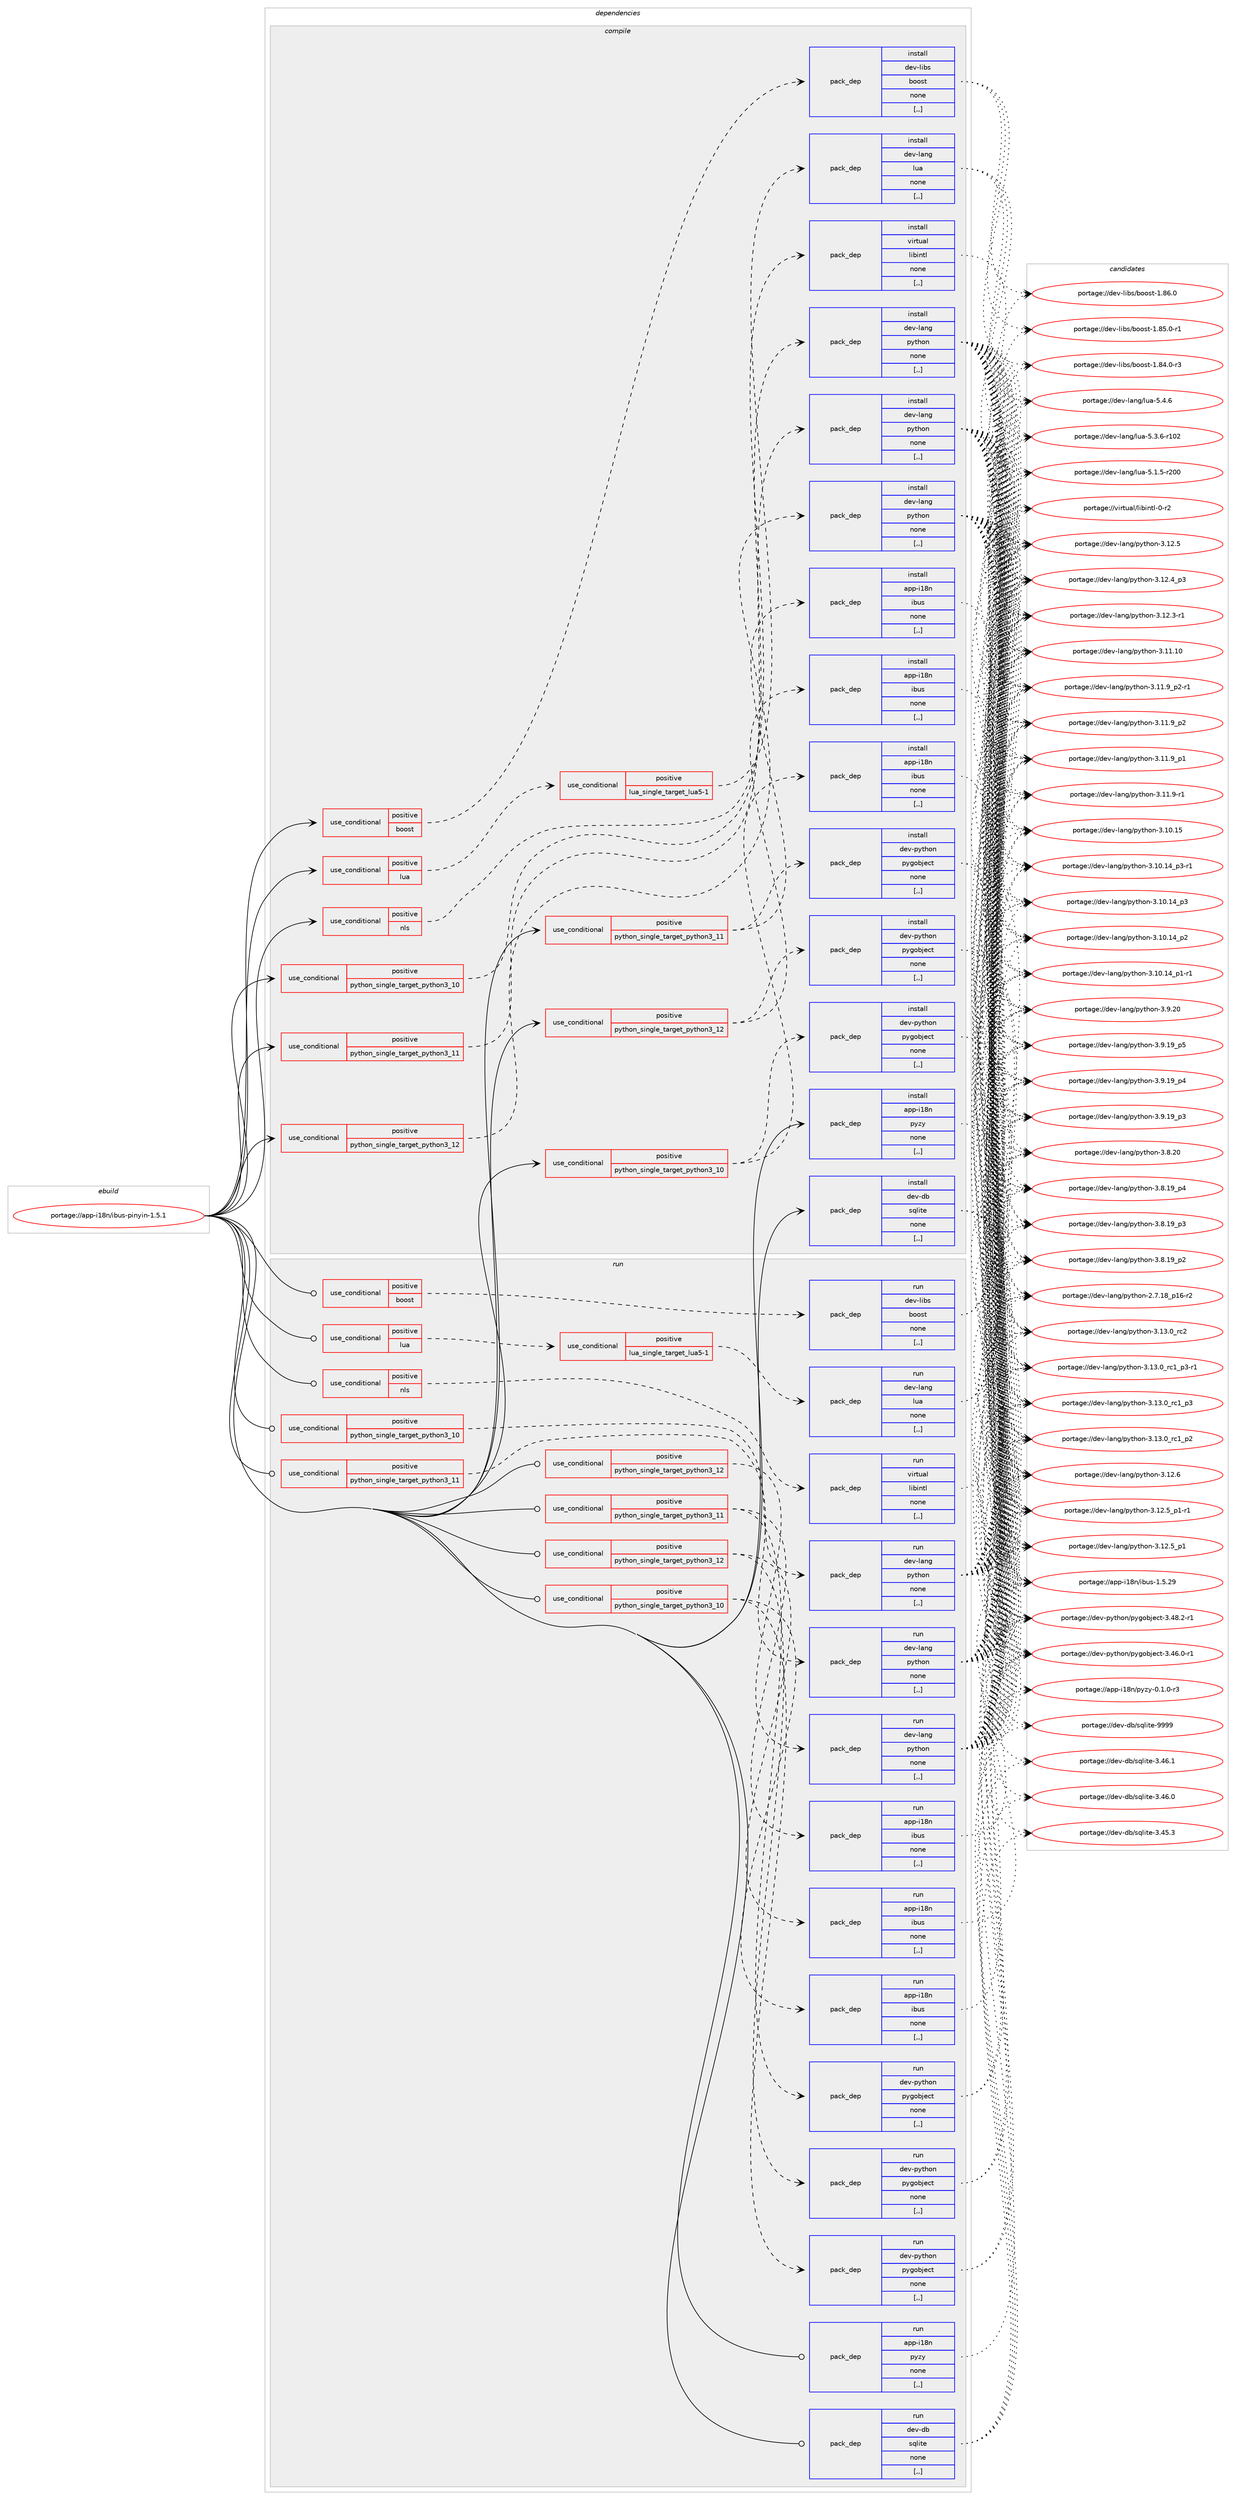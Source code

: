 digraph prolog {

# *************
# Graph options
# *************

newrank=true;
concentrate=true;
compound=true;
graph [rankdir=LR,fontname=Helvetica,fontsize=10,ranksep=1.5];#, ranksep=2.5, nodesep=0.2];
edge  [arrowhead=vee];
node  [fontname=Helvetica,fontsize=10];

# **********
# The ebuild
# **********

subgraph cluster_leftcol {
color=gray;
label=<<i>ebuild</i>>;
id [label="portage://app-i18n/ibus-pinyin-1.5.1", color=red, width=4, href="../app-i18n/ibus-pinyin-1.5.1.svg"];
}

# ****************
# The dependencies
# ****************

subgraph cluster_midcol {
color=gray;
label=<<i>dependencies</i>>;
subgraph cluster_compile {
fillcolor="#eeeeee";
style=filled;
label=<<i>compile</i>>;
subgraph cond140945 {
dependency531475 [label=<<TABLE BORDER="0" CELLBORDER="1" CELLSPACING="0" CELLPADDING="4"><TR><TD ROWSPAN="3" CELLPADDING="10">use_conditional</TD></TR><TR><TD>positive</TD></TR><TR><TD>boost</TD></TR></TABLE>>, shape=none, color=red];
subgraph pack386557 {
dependency531476 [label=<<TABLE BORDER="0" CELLBORDER="1" CELLSPACING="0" CELLPADDING="4" WIDTH="220"><TR><TD ROWSPAN="6" CELLPADDING="30">pack_dep</TD></TR><TR><TD WIDTH="110">install</TD></TR><TR><TD>dev-libs</TD></TR><TR><TD>boost</TD></TR><TR><TD>none</TD></TR><TR><TD>[,,]</TD></TR></TABLE>>, shape=none, color=blue];
}
dependency531475:e -> dependency531476:w [weight=20,style="dashed",arrowhead="vee"];
}
id:e -> dependency531475:w [weight=20,style="solid",arrowhead="vee"];
subgraph cond140946 {
dependency531477 [label=<<TABLE BORDER="0" CELLBORDER="1" CELLSPACING="0" CELLPADDING="4"><TR><TD ROWSPAN="3" CELLPADDING="10">use_conditional</TD></TR><TR><TD>positive</TD></TR><TR><TD>lua</TD></TR></TABLE>>, shape=none, color=red];
subgraph cond140947 {
dependency531478 [label=<<TABLE BORDER="0" CELLBORDER="1" CELLSPACING="0" CELLPADDING="4"><TR><TD ROWSPAN="3" CELLPADDING="10">use_conditional</TD></TR><TR><TD>positive</TD></TR><TR><TD>lua_single_target_lua5-1</TD></TR></TABLE>>, shape=none, color=red];
subgraph pack386558 {
dependency531479 [label=<<TABLE BORDER="0" CELLBORDER="1" CELLSPACING="0" CELLPADDING="4" WIDTH="220"><TR><TD ROWSPAN="6" CELLPADDING="30">pack_dep</TD></TR><TR><TD WIDTH="110">install</TD></TR><TR><TD>dev-lang</TD></TR><TR><TD>lua</TD></TR><TR><TD>none</TD></TR><TR><TD>[,,]</TD></TR></TABLE>>, shape=none, color=blue];
}
dependency531478:e -> dependency531479:w [weight=20,style="dashed",arrowhead="vee"];
}
dependency531477:e -> dependency531478:w [weight=20,style="dashed",arrowhead="vee"];
}
id:e -> dependency531477:w [weight=20,style="solid",arrowhead="vee"];
subgraph cond140948 {
dependency531480 [label=<<TABLE BORDER="0" CELLBORDER="1" CELLSPACING="0" CELLPADDING="4"><TR><TD ROWSPAN="3" CELLPADDING="10">use_conditional</TD></TR><TR><TD>positive</TD></TR><TR><TD>nls</TD></TR></TABLE>>, shape=none, color=red];
subgraph pack386559 {
dependency531481 [label=<<TABLE BORDER="0" CELLBORDER="1" CELLSPACING="0" CELLPADDING="4" WIDTH="220"><TR><TD ROWSPAN="6" CELLPADDING="30">pack_dep</TD></TR><TR><TD WIDTH="110">install</TD></TR><TR><TD>virtual</TD></TR><TR><TD>libintl</TD></TR><TR><TD>none</TD></TR><TR><TD>[,,]</TD></TR></TABLE>>, shape=none, color=blue];
}
dependency531480:e -> dependency531481:w [weight=20,style="dashed",arrowhead="vee"];
}
id:e -> dependency531480:w [weight=20,style="solid",arrowhead="vee"];
subgraph cond140949 {
dependency531482 [label=<<TABLE BORDER="0" CELLBORDER="1" CELLSPACING="0" CELLPADDING="4"><TR><TD ROWSPAN="3" CELLPADDING="10">use_conditional</TD></TR><TR><TD>positive</TD></TR><TR><TD>python_single_target_python3_10</TD></TR></TABLE>>, shape=none, color=red];
subgraph pack386560 {
dependency531483 [label=<<TABLE BORDER="0" CELLBORDER="1" CELLSPACING="0" CELLPADDING="4" WIDTH="220"><TR><TD ROWSPAN="6" CELLPADDING="30">pack_dep</TD></TR><TR><TD WIDTH="110">install</TD></TR><TR><TD>app-i18n</TD></TR><TR><TD>ibus</TD></TR><TR><TD>none</TD></TR><TR><TD>[,,]</TD></TR></TABLE>>, shape=none, color=blue];
}
dependency531482:e -> dependency531483:w [weight=20,style="dashed",arrowhead="vee"];
subgraph pack386561 {
dependency531484 [label=<<TABLE BORDER="0" CELLBORDER="1" CELLSPACING="0" CELLPADDING="4" WIDTH="220"><TR><TD ROWSPAN="6" CELLPADDING="30">pack_dep</TD></TR><TR><TD WIDTH="110">install</TD></TR><TR><TD>dev-python</TD></TR><TR><TD>pygobject</TD></TR><TR><TD>none</TD></TR><TR><TD>[,,]</TD></TR></TABLE>>, shape=none, color=blue];
}
dependency531482:e -> dependency531484:w [weight=20,style="dashed",arrowhead="vee"];
}
id:e -> dependency531482:w [weight=20,style="solid",arrowhead="vee"];
subgraph cond140950 {
dependency531485 [label=<<TABLE BORDER="0" CELLBORDER="1" CELLSPACING="0" CELLPADDING="4"><TR><TD ROWSPAN="3" CELLPADDING="10">use_conditional</TD></TR><TR><TD>positive</TD></TR><TR><TD>python_single_target_python3_10</TD></TR></TABLE>>, shape=none, color=red];
subgraph pack386562 {
dependency531486 [label=<<TABLE BORDER="0" CELLBORDER="1" CELLSPACING="0" CELLPADDING="4" WIDTH="220"><TR><TD ROWSPAN="6" CELLPADDING="30">pack_dep</TD></TR><TR><TD WIDTH="110">install</TD></TR><TR><TD>dev-lang</TD></TR><TR><TD>python</TD></TR><TR><TD>none</TD></TR><TR><TD>[,,]</TD></TR></TABLE>>, shape=none, color=blue];
}
dependency531485:e -> dependency531486:w [weight=20,style="dashed",arrowhead="vee"];
}
id:e -> dependency531485:w [weight=20,style="solid",arrowhead="vee"];
subgraph cond140951 {
dependency531487 [label=<<TABLE BORDER="0" CELLBORDER="1" CELLSPACING="0" CELLPADDING="4"><TR><TD ROWSPAN="3" CELLPADDING="10">use_conditional</TD></TR><TR><TD>positive</TD></TR><TR><TD>python_single_target_python3_11</TD></TR></TABLE>>, shape=none, color=red];
subgraph pack386563 {
dependency531488 [label=<<TABLE BORDER="0" CELLBORDER="1" CELLSPACING="0" CELLPADDING="4" WIDTH="220"><TR><TD ROWSPAN="6" CELLPADDING="30">pack_dep</TD></TR><TR><TD WIDTH="110">install</TD></TR><TR><TD>app-i18n</TD></TR><TR><TD>ibus</TD></TR><TR><TD>none</TD></TR><TR><TD>[,,]</TD></TR></TABLE>>, shape=none, color=blue];
}
dependency531487:e -> dependency531488:w [weight=20,style="dashed",arrowhead="vee"];
subgraph pack386564 {
dependency531489 [label=<<TABLE BORDER="0" CELLBORDER="1" CELLSPACING="0" CELLPADDING="4" WIDTH="220"><TR><TD ROWSPAN="6" CELLPADDING="30">pack_dep</TD></TR><TR><TD WIDTH="110">install</TD></TR><TR><TD>dev-python</TD></TR><TR><TD>pygobject</TD></TR><TR><TD>none</TD></TR><TR><TD>[,,]</TD></TR></TABLE>>, shape=none, color=blue];
}
dependency531487:e -> dependency531489:w [weight=20,style="dashed",arrowhead="vee"];
}
id:e -> dependency531487:w [weight=20,style="solid",arrowhead="vee"];
subgraph cond140952 {
dependency531490 [label=<<TABLE BORDER="0" CELLBORDER="1" CELLSPACING="0" CELLPADDING="4"><TR><TD ROWSPAN="3" CELLPADDING="10">use_conditional</TD></TR><TR><TD>positive</TD></TR><TR><TD>python_single_target_python3_11</TD></TR></TABLE>>, shape=none, color=red];
subgraph pack386565 {
dependency531491 [label=<<TABLE BORDER="0" CELLBORDER="1" CELLSPACING="0" CELLPADDING="4" WIDTH="220"><TR><TD ROWSPAN="6" CELLPADDING="30">pack_dep</TD></TR><TR><TD WIDTH="110">install</TD></TR><TR><TD>dev-lang</TD></TR><TR><TD>python</TD></TR><TR><TD>none</TD></TR><TR><TD>[,,]</TD></TR></TABLE>>, shape=none, color=blue];
}
dependency531490:e -> dependency531491:w [weight=20,style="dashed",arrowhead="vee"];
}
id:e -> dependency531490:w [weight=20,style="solid",arrowhead="vee"];
subgraph cond140953 {
dependency531492 [label=<<TABLE BORDER="0" CELLBORDER="1" CELLSPACING="0" CELLPADDING="4"><TR><TD ROWSPAN="3" CELLPADDING="10">use_conditional</TD></TR><TR><TD>positive</TD></TR><TR><TD>python_single_target_python3_12</TD></TR></TABLE>>, shape=none, color=red];
subgraph pack386566 {
dependency531493 [label=<<TABLE BORDER="0" CELLBORDER="1" CELLSPACING="0" CELLPADDING="4" WIDTH="220"><TR><TD ROWSPAN="6" CELLPADDING="30">pack_dep</TD></TR><TR><TD WIDTH="110">install</TD></TR><TR><TD>app-i18n</TD></TR><TR><TD>ibus</TD></TR><TR><TD>none</TD></TR><TR><TD>[,,]</TD></TR></TABLE>>, shape=none, color=blue];
}
dependency531492:e -> dependency531493:w [weight=20,style="dashed",arrowhead="vee"];
subgraph pack386567 {
dependency531494 [label=<<TABLE BORDER="0" CELLBORDER="1" CELLSPACING="0" CELLPADDING="4" WIDTH="220"><TR><TD ROWSPAN="6" CELLPADDING="30">pack_dep</TD></TR><TR><TD WIDTH="110">install</TD></TR><TR><TD>dev-python</TD></TR><TR><TD>pygobject</TD></TR><TR><TD>none</TD></TR><TR><TD>[,,]</TD></TR></TABLE>>, shape=none, color=blue];
}
dependency531492:e -> dependency531494:w [weight=20,style="dashed",arrowhead="vee"];
}
id:e -> dependency531492:w [weight=20,style="solid",arrowhead="vee"];
subgraph cond140954 {
dependency531495 [label=<<TABLE BORDER="0" CELLBORDER="1" CELLSPACING="0" CELLPADDING="4"><TR><TD ROWSPAN="3" CELLPADDING="10">use_conditional</TD></TR><TR><TD>positive</TD></TR><TR><TD>python_single_target_python3_12</TD></TR></TABLE>>, shape=none, color=red];
subgraph pack386568 {
dependency531496 [label=<<TABLE BORDER="0" CELLBORDER="1" CELLSPACING="0" CELLPADDING="4" WIDTH="220"><TR><TD ROWSPAN="6" CELLPADDING="30">pack_dep</TD></TR><TR><TD WIDTH="110">install</TD></TR><TR><TD>dev-lang</TD></TR><TR><TD>python</TD></TR><TR><TD>none</TD></TR><TR><TD>[,,]</TD></TR></TABLE>>, shape=none, color=blue];
}
dependency531495:e -> dependency531496:w [weight=20,style="dashed",arrowhead="vee"];
}
id:e -> dependency531495:w [weight=20,style="solid",arrowhead="vee"];
subgraph pack386569 {
dependency531497 [label=<<TABLE BORDER="0" CELLBORDER="1" CELLSPACING="0" CELLPADDING="4" WIDTH="220"><TR><TD ROWSPAN="6" CELLPADDING="30">pack_dep</TD></TR><TR><TD WIDTH="110">install</TD></TR><TR><TD>app-i18n</TD></TR><TR><TD>pyzy</TD></TR><TR><TD>none</TD></TR><TR><TD>[,,]</TD></TR></TABLE>>, shape=none, color=blue];
}
id:e -> dependency531497:w [weight=20,style="solid",arrowhead="vee"];
subgraph pack386570 {
dependency531498 [label=<<TABLE BORDER="0" CELLBORDER="1" CELLSPACING="0" CELLPADDING="4" WIDTH="220"><TR><TD ROWSPAN="6" CELLPADDING="30">pack_dep</TD></TR><TR><TD WIDTH="110">install</TD></TR><TR><TD>dev-db</TD></TR><TR><TD>sqlite</TD></TR><TR><TD>none</TD></TR><TR><TD>[,,]</TD></TR></TABLE>>, shape=none, color=blue];
}
id:e -> dependency531498:w [weight=20,style="solid",arrowhead="vee"];
}
subgraph cluster_compileandrun {
fillcolor="#eeeeee";
style=filled;
label=<<i>compile and run</i>>;
}
subgraph cluster_run {
fillcolor="#eeeeee";
style=filled;
label=<<i>run</i>>;
subgraph cond140955 {
dependency531499 [label=<<TABLE BORDER="0" CELLBORDER="1" CELLSPACING="0" CELLPADDING="4"><TR><TD ROWSPAN="3" CELLPADDING="10">use_conditional</TD></TR><TR><TD>positive</TD></TR><TR><TD>boost</TD></TR></TABLE>>, shape=none, color=red];
subgraph pack386571 {
dependency531500 [label=<<TABLE BORDER="0" CELLBORDER="1" CELLSPACING="0" CELLPADDING="4" WIDTH="220"><TR><TD ROWSPAN="6" CELLPADDING="30">pack_dep</TD></TR><TR><TD WIDTH="110">run</TD></TR><TR><TD>dev-libs</TD></TR><TR><TD>boost</TD></TR><TR><TD>none</TD></TR><TR><TD>[,,]</TD></TR></TABLE>>, shape=none, color=blue];
}
dependency531499:e -> dependency531500:w [weight=20,style="dashed",arrowhead="vee"];
}
id:e -> dependency531499:w [weight=20,style="solid",arrowhead="odot"];
subgraph cond140956 {
dependency531501 [label=<<TABLE BORDER="0" CELLBORDER="1" CELLSPACING="0" CELLPADDING="4"><TR><TD ROWSPAN="3" CELLPADDING="10">use_conditional</TD></TR><TR><TD>positive</TD></TR><TR><TD>lua</TD></TR></TABLE>>, shape=none, color=red];
subgraph cond140957 {
dependency531502 [label=<<TABLE BORDER="0" CELLBORDER="1" CELLSPACING="0" CELLPADDING="4"><TR><TD ROWSPAN="3" CELLPADDING="10">use_conditional</TD></TR><TR><TD>positive</TD></TR><TR><TD>lua_single_target_lua5-1</TD></TR></TABLE>>, shape=none, color=red];
subgraph pack386572 {
dependency531503 [label=<<TABLE BORDER="0" CELLBORDER="1" CELLSPACING="0" CELLPADDING="4" WIDTH="220"><TR><TD ROWSPAN="6" CELLPADDING="30">pack_dep</TD></TR><TR><TD WIDTH="110">run</TD></TR><TR><TD>dev-lang</TD></TR><TR><TD>lua</TD></TR><TR><TD>none</TD></TR><TR><TD>[,,]</TD></TR></TABLE>>, shape=none, color=blue];
}
dependency531502:e -> dependency531503:w [weight=20,style="dashed",arrowhead="vee"];
}
dependency531501:e -> dependency531502:w [weight=20,style="dashed",arrowhead="vee"];
}
id:e -> dependency531501:w [weight=20,style="solid",arrowhead="odot"];
subgraph cond140958 {
dependency531504 [label=<<TABLE BORDER="0" CELLBORDER="1" CELLSPACING="0" CELLPADDING="4"><TR><TD ROWSPAN="3" CELLPADDING="10">use_conditional</TD></TR><TR><TD>positive</TD></TR><TR><TD>nls</TD></TR></TABLE>>, shape=none, color=red];
subgraph pack386573 {
dependency531505 [label=<<TABLE BORDER="0" CELLBORDER="1" CELLSPACING="0" CELLPADDING="4" WIDTH="220"><TR><TD ROWSPAN="6" CELLPADDING="30">pack_dep</TD></TR><TR><TD WIDTH="110">run</TD></TR><TR><TD>virtual</TD></TR><TR><TD>libintl</TD></TR><TR><TD>none</TD></TR><TR><TD>[,,]</TD></TR></TABLE>>, shape=none, color=blue];
}
dependency531504:e -> dependency531505:w [weight=20,style="dashed",arrowhead="vee"];
}
id:e -> dependency531504:w [weight=20,style="solid",arrowhead="odot"];
subgraph cond140959 {
dependency531506 [label=<<TABLE BORDER="0" CELLBORDER="1" CELLSPACING="0" CELLPADDING="4"><TR><TD ROWSPAN="3" CELLPADDING="10">use_conditional</TD></TR><TR><TD>positive</TD></TR><TR><TD>python_single_target_python3_10</TD></TR></TABLE>>, shape=none, color=red];
subgraph pack386574 {
dependency531507 [label=<<TABLE BORDER="0" CELLBORDER="1" CELLSPACING="0" CELLPADDING="4" WIDTH="220"><TR><TD ROWSPAN="6" CELLPADDING="30">pack_dep</TD></TR><TR><TD WIDTH="110">run</TD></TR><TR><TD>app-i18n</TD></TR><TR><TD>ibus</TD></TR><TR><TD>none</TD></TR><TR><TD>[,,]</TD></TR></TABLE>>, shape=none, color=blue];
}
dependency531506:e -> dependency531507:w [weight=20,style="dashed",arrowhead="vee"];
subgraph pack386575 {
dependency531508 [label=<<TABLE BORDER="0" CELLBORDER="1" CELLSPACING="0" CELLPADDING="4" WIDTH="220"><TR><TD ROWSPAN="6" CELLPADDING="30">pack_dep</TD></TR><TR><TD WIDTH="110">run</TD></TR><TR><TD>dev-python</TD></TR><TR><TD>pygobject</TD></TR><TR><TD>none</TD></TR><TR><TD>[,,]</TD></TR></TABLE>>, shape=none, color=blue];
}
dependency531506:e -> dependency531508:w [weight=20,style="dashed",arrowhead="vee"];
}
id:e -> dependency531506:w [weight=20,style="solid",arrowhead="odot"];
subgraph cond140960 {
dependency531509 [label=<<TABLE BORDER="0" CELLBORDER="1" CELLSPACING="0" CELLPADDING="4"><TR><TD ROWSPAN="3" CELLPADDING="10">use_conditional</TD></TR><TR><TD>positive</TD></TR><TR><TD>python_single_target_python3_10</TD></TR></TABLE>>, shape=none, color=red];
subgraph pack386576 {
dependency531510 [label=<<TABLE BORDER="0" CELLBORDER="1" CELLSPACING="0" CELLPADDING="4" WIDTH="220"><TR><TD ROWSPAN="6" CELLPADDING="30">pack_dep</TD></TR><TR><TD WIDTH="110">run</TD></TR><TR><TD>dev-lang</TD></TR><TR><TD>python</TD></TR><TR><TD>none</TD></TR><TR><TD>[,,]</TD></TR></TABLE>>, shape=none, color=blue];
}
dependency531509:e -> dependency531510:w [weight=20,style="dashed",arrowhead="vee"];
}
id:e -> dependency531509:w [weight=20,style="solid",arrowhead="odot"];
subgraph cond140961 {
dependency531511 [label=<<TABLE BORDER="0" CELLBORDER="1" CELLSPACING="0" CELLPADDING="4"><TR><TD ROWSPAN="3" CELLPADDING="10">use_conditional</TD></TR><TR><TD>positive</TD></TR><TR><TD>python_single_target_python3_11</TD></TR></TABLE>>, shape=none, color=red];
subgraph pack386577 {
dependency531512 [label=<<TABLE BORDER="0" CELLBORDER="1" CELLSPACING="0" CELLPADDING="4" WIDTH="220"><TR><TD ROWSPAN="6" CELLPADDING="30">pack_dep</TD></TR><TR><TD WIDTH="110">run</TD></TR><TR><TD>app-i18n</TD></TR><TR><TD>ibus</TD></TR><TR><TD>none</TD></TR><TR><TD>[,,]</TD></TR></TABLE>>, shape=none, color=blue];
}
dependency531511:e -> dependency531512:w [weight=20,style="dashed",arrowhead="vee"];
subgraph pack386578 {
dependency531513 [label=<<TABLE BORDER="0" CELLBORDER="1" CELLSPACING="0" CELLPADDING="4" WIDTH="220"><TR><TD ROWSPAN="6" CELLPADDING="30">pack_dep</TD></TR><TR><TD WIDTH="110">run</TD></TR><TR><TD>dev-python</TD></TR><TR><TD>pygobject</TD></TR><TR><TD>none</TD></TR><TR><TD>[,,]</TD></TR></TABLE>>, shape=none, color=blue];
}
dependency531511:e -> dependency531513:w [weight=20,style="dashed",arrowhead="vee"];
}
id:e -> dependency531511:w [weight=20,style="solid",arrowhead="odot"];
subgraph cond140962 {
dependency531514 [label=<<TABLE BORDER="0" CELLBORDER="1" CELLSPACING="0" CELLPADDING="4"><TR><TD ROWSPAN="3" CELLPADDING="10">use_conditional</TD></TR><TR><TD>positive</TD></TR><TR><TD>python_single_target_python3_11</TD></TR></TABLE>>, shape=none, color=red];
subgraph pack386579 {
dependency531515 [label=<<TABLE BORDER="0" CELLBORDER="1" CELLSPACING="0" CELLPADDING="4" WIDTH="220"><TR><TD ROWSPAN="6" CELLPADDING="30">pack_dep</TD></TR><TR><TD WIDTH="110">run</TD></TR><TR><TD>dev-lang</TD></TR><TR><TD>python</TD></TR><TR><TD>none</TD></TR><TR><TD>[,,]</TD></TR></TABLE>>, shape=none, color=blue];
}
dependency531514:e -> dependency531515:w [weight=20,style="dashed",arrowhead="vee"];
}
id:e -> dependency531514:w [weight=20,style="solid",arrowhead="odot"];
subgraph cond140963 {
dependency531516 [label=<<TABLE BORDER="0" CELLBORDER="1" CELLSPACING="0" CELLPADDING="4"><TR><TD ROWSPAN="3" CELLPADDING="10">use_conditional</TD></TR><TR><TD>positive</TD></TR><TR><TD>python_single_target_python3_12</TD></TR></TABLE>>, shape=none, color=red];
subgraph pack386580 {
dependency531517 [label=<<TABLE BORDER="0" CELLBORDER="1" CELLSPACING="0" CELLPADDING="4" WIDTH="220"><TR><TD ROWSPAN="6" CELLPADDING="30">pack_dep</TD></TR><TR><TD WIDTH="110">run</TD></TR><TR><TD>app-i18n</TD></TR><TR><TD>ibus</TD></TR><TR><TD>none</TD></TR><TR><TD>[,,]</TD></TR></TABLE>>, shape=none, color=blue];
}
dependency531516:e -> dependency531517:w [weight=20,style="dashed",arrowhead="vee"];
subgraph pack386581 {
dependency531518 [label=<<TABLE BORDER="0" CELLBORDER="1" CELLSPACING="0" CELLPADDING="4" WIDTH="220"><TR><TD ROWSPAN="6" CELLPADDING="30">pack_dep</TD></TR><TR><TD WIDTH="110">run</TD></TR><TR><TD>dev-python</TD></TR><TR><TD>pygobject</TD></TR><TR><TD>none</TD></TR><TR><TD>[,,]</TD></TR></TABLE>>, shape=none, color=blue];
}
dependency531516:e -> dependency531518:w [weight=20,style="dashed",arrowhead="vee"];
}
id:e -> dependency531516:w [weight=20,style="solid",arrowhead="odot"];
subgraph cond140964 {
dependency531519 [label=<<TABLE BORDER="0" CELLBORDER="1" CELLSPACING="0" CELLPADDING="4"><TR><TD ROWSPAN="3" CELLPADDING="10">use_conditional</TD></TR><TR><TD>positive</TD></TR><TR><TD>python_single_target_python3_12</TD></TR></TABLE>>, shape=none, color=red];
subgraph pack386582 {
dependency531520 [label=<<TABLE BORDER="0" CELLBORDER="1" CELLSPACING="0" CELLPADDING="4" WIDTH="220"><TR><TD ROWSPAN="6" CELLPADDING="30">pack_dep</TD></TR><TR><TD WIDTH="110">run</TD></TR><TR><TD>dev-lang</TD></TR><TR><TD>python</TD></TR><TR><TD>none</TD></TR><TR><TD>[,,]</TD></TR></TABLE>>, shape=none, color=blue];
}
dependency531519:e -> dependency531520:w [weight=20,style="dashed",arrowhead="vee"];
}
id:e -> dependency531519:w [weight=20,style="solid",arrowhead="odot"];
subgraph pack386583 {
dependency531521 [label=<<TABLE BORDER="0" CELLBORDER="1" CELLSPACING="0" CELLPADDING="4" WIDTH="220"><TR><TD ROWSPAN="6" CELLPADDING="30">pack_dep</TD></TR><TR><TD WIDTH="110">run</TD></TR><TR><TD>app-i18n</TD></TR><TR><TD>pyzy</TD></TR><TR><TD>none</TD></TR><TR><TD>[,,]</TD></TR></TABLE>>, shape=none, color=blue];
}
id:e -> dependency531521:w [weight=20,style="solid",arrowhead="odot"];
subgraph pack386584 {
dependency531522 [label=<<TABLE BORDER="0" CELLBORDER="1" CELLSPACING="0" CELLPADDING="4" WIDTH="220"><TR><TD ROWSPAN="6" CELLPADDING="30">pack_dep</TD></TR><TR><TD WIDTH="110">run</TD></TR><TR><TD>dev-db</TD></TR><TR><TD>sqlite</TD></TR><TR><TD>none</TD></TR><TR><TD>[,,]</TD></TR></TABLE>>, shape=none, color=blue];
}
id:e -> dependency531522:w [weight=20,style="solid",arrowhead="odot"];
}
}

# **************
# The candidates
# **************

subgraph cluster_choices {
rank=same;
color=gray;
label=<<i>candidates</i>>;

subgraph choice386557 {
color=black;
nodesep=1;
choice1001011184510810598115479811111111511645494656544648 [label="portage://dev-libs/boost-1.86.0", color=red, width=4,href="../dev-libs/boost-1.86.0.svg"];
choice10010111845108105981154798111111115116454946565346484511449 [label="portage://dev-libs/boost-1.85.0-r1", color=red, width=4,href="../dev-libs/boost-1.85.0-r1.svg"];
choice10010111845108105981154798111111115116454946565246484511451 [label="portage://dev-libs/boost-1.84.0-r3", color=red, width=4,href="../dev-libs/boost-1.84.0-r3.svg"];
dependency531476:e -> choice1001011184510810598115479811111111511645494656544648:w [style=dotted,weight="100"];
dependency531476:e -> choice10010111845108105981154798111111115116454946565346484511449:w [style=dotted,weight="100"];
dependency531476:e -> choice10010111845108105981154798111111115116454946565246484511451:w [style=dotted,weight="100"];
}
subgraph choice386558 {
color=black;
nodesep=1;
choice10010111845108971101034710811797455346524654 [label="portage://dev-lang/lua-5.4.6", color=red, width=4,href="../dev-lang/lua-5.4.6.svg"];
choice1001011184510897110103471081179745534651465445114494850 [label="portage://dev-lang/lua-5.3.6-r102", color=red, width=4,href="../dev-lang/lua-5.3.6-r102.svg"];
choice1001011184510897110103471081179745534649465345114504848 [label="portage://dev-lang/lua-5.1.5-r200", color=red, width=4,href="../dev-lang/lua-5.1.5-r200.svg"];
dependency531479:e -> choice10010111845108971101034710811797455346524654:w [style=dotted,weight="100"];
dependency531479:e -> choice1001011184510897110103471081179745534651465445114494850:w [style=dotted,weight="100"];
dependency531479:e -> choice1001011184510897110103471081179745534649465345114504848:w [style=dotted,weight="100"];
}
subgraph choice386559 {
color=black;
nodesep=1;
choice11810511411611797108471081059810511011610845484511450 [label="portage://virtual/libintl-0-r2", color=red, width=4,href="../virtual/libintl-0-r2.svg"];
dependency531481:e -> choice11810511411611797108471081059810511011610845484511450:w [style=dotted,weight="100"];
}
subgraph choice386560 {
color=black;
nodesep=1;
choice97112112451054956110471059811711545494653465057 [label="portage://app-i18n/ibus-1.5.29", color=red, width=4,href="../app-i18n/ibus-1.5.29.svg"];
dependency531483:e -> choice97112112451054956110471059811711545494653465057:w [style=dotted,weight="100"];
}
subgraph choice386561 {
color=black;
nodesep=1;
choice10010111845112121116104111110471121211031119810610199116455146525646504511449 [label="portage://dev-python/pygobject-3.48.2-r1", color=red, width=4,href="../dev-python/pygobject-3.48.2-r1.svg"];
choice10010111845112121116104111110471121211031119810610199116455146525446484511449 [label="portage://dev-python/pygobject-3.46.0-r1", color=red, width=4,href="../dev-python/pygobject-3.46.0-r1.svg"];
dependency531484:e -> choice10010111845112121116104111110471121211031119810610199116455146525646504511449:w [style=dotted,weight="100"];
dependency531484:e -> choice10010111845112121116104111110471121211031119810610199116455146525446484511449:w [style=dotted,weight="100"];
}
subgraph choice386562 {
color=black;
nodesep=1;
choice10010111845108971101034711212111610411111045514649514648951149950 [label="portage://dev-lang/python-3.13.0_rc2", color=red, width=4,href="../dev-lang/python-3.13.0_rc2.svg"];
choice1001011184510897110103471121211161041111104551464951464895114994995112514511449 [label="portage://dev-lang/python-3.13.0_rc1_p3-r1", color=red, width=4,href="../dev-lang/python-3.13.0_rc1_p3-r1.svg"];
choice100101118451089711010347112121116104111110455146495146489511499499511251 [label="portage://dev-lang/python-3.13.0_rc1_p3", color=red, width=4,href="../dev-lang/python-3.13.0_rc1_p3.svg"];
choice100101118451089711010347112121116104111110455146495146489511499499511250 [label="portage://dev-lang/python-3.13.0_rc1_p2", color=red, width=4,href="../dev-lang/python-3.13.0_rc1_p2.svg"];
choice10010111845108971101034711212111610411111045514649504654 [label="portage://dev-lang/python-3.12.6", color=red, width=4,href="../dev-lang/python-3.12.6.svg"];
choice1001011184510897110103471121211161041111104551464950465395112494511449 [label="portage://dev-lang/python-3.12.5_p1-r1", color=red, width=4,href="../dev-lang/python-3.12.5_p1-r1.svg"];
choice100101118451089711010347112121116104111110455146495046539511249 [label="portage://dev-lang/python-3.12.5_p1", color=red, width=4,href="../dev-lang/python-3.12.5_p1.svg"];
choice10010111845108971101034711212111610411111045514649504653 [label="portage://dev-lang/python-3.12.5", color=red, width=4,href="../dev-lang/python-3.12.5.svg"];
choice100101118451089711010347112121116104111110455146495046529511251 [label="portage://dev-lang/python-3.12.4_p3", color=red, width=4,href="../dev-lang/python-3.12.4_p3.svg"];
choice100101118451089711010347112121116104111110455146495046514511449 [label="portage://dev-lang/python-3.12.3-r1", color=red, width=4,href="../dev-lang/python-3.12.3-r1.svg"];
choice1001011184510897110103471121211161041111104551464949464948 [label="portage://dev-lang/python-3.11.10", color=red, width=4,href="../dev-lang/python-3.11.10.svg"];
choice1001011184510897110103471121211161041111104551464949465795112504511449 [label="portage://dev-lang/python-3.11.9_p2-r1", color=red, width=4,href="../dev-lang/python-3.11.9_p2-r1.svg"];
choice100101118451089711010347112121116104111110455146494946579511250 [label="portage://dev-lang/python-3.11.9_p2", color=red, width=4,href="../dev-lang/python-3.11.9_p2.svg"];
choice100101118451089711010347112121116104111110455146494946579511249 [label="portage://dev-lang/python-3.11.9_p1", color=red, width=4,href="../dev-lang/python-3.11.9_p1.svg"];
choice100101118451089711010347112121116104111110455146494946574511449 [label="portage://dev-lang/python-3.11.9-r1", color=red, width=4,href="../dev-lang/python-3.11.9-r1.svg"];
choice1001011184510897110103471121211161041111104551464948464953 [label="portage://dev-lang/python-3.10.15", color=red, width=4,href="../dev-lang/python-3.10.15.svg"];
choice100101118451089711010347112121116104111110455146494846495295112514511449 [label="portage://dev-lang/python-3.10.14_p3-r1", color=red, width=4,href="../dev-lang/python-3.10.14_p3-r1.svg"];
choice10010111845108971101034711212111610411111045514649484649529511251 [label="portage://dev-lang/python-3.10.14_p3", color=red, width=4,href="../dev-lang/python-3.10.14_p3.svg"];
choice10010111845108971101034711212111610411111045514649484649529511250 [label="portage://dev-lang/python-3.10.14_p2", color=red, width=4,href="../dev-lang/python-3.10.14_p2.svg"];
choice100101118451089711010347112121116104111110455146494846495295112494511449 [label="portage://dev-lang/python-3.10.14_p1-r1", color=red, width=4,href="../dev-lang/python-3.10.14_p1-r1.svg"];
choice10010111845108971101034711212111610411111045514657465048 [label="portage://dev-lang/python-3.9.20", color=red, width=4,href="../dev-lang/python-3.9.20.svg"];
choice100101118451089711010347112121116104111110455146574649579511253 [label="portage://dev-lang/python-3.9.19_p5", color=red, width=4,href="../dev-lang/python-3.9.19_p5.svg"];
choice100101118451089711010347112121116104111110455146574649579511252 [label="portage://dev-lang/python-3.9.19_p4", color=red, width=4,href="../dev-lang/python-3.9.19_p4.svg"];
choice100101118451089711010347112121116104111110455146574649579511251 [label="portage://dev-lang/python-3.9.19_p3", color=red, width=4,href="../dev-lang/python-3.9.19_p3.svg"];
choice10010111845108971101034711212111610411111045514656465048 [label="portage://dev-lang/python-3.8.20", color=red, width=4,href="../dev-lang/python-3.8.20.svg"];
choice100101118451089711010347112121116104111110455146564649579511252 [label="portage://dev-lang/python-3.8.19_p4", color=red, width=4,href="../dev-lang/python-3.8.19_p4.svg"];
choice100101118451089711010347112121116104111110455146564649579511251 [label="portage://dev-lang/python-3.8.19_p3", color=red, width=4,href="../dev-lang/python-3.8.19_p3.svg"];
choice100101118451089711010347112121116104111110455146564649579511250 [label="portage://dev-lang/python-3.8.19_p2", color=red, width=4,href="../dev-lang/python-3.8.19_p2.svg"];
choice100101118451089711010347112121116104111110455046554649569511249544511450 [label="portage://dev-lang/python-2.7.18_p16-r2", color=red, width=4,href="../dev-lang/python-2.7.18_p16-r2.svg"];
dependency531486:e -> choice10010111845108971101034711212111610411111045514649514648951149950:w [style=dotted,weight="100"];
dependency531486:e -> choice1001011184510897110103471121211161041111104551464951464895114994995112514511449:w [style=dotted,weight="100"];
dependency531486:e -> choice100101118451089711010347112121116104111110455146495146489511499499511251:w [style=dotted,weight="100"];
dependency531486:e -> choice100101118451089711010347112121116104111110455146495146489511499499511250:w [style=dotted,weight="100"];
dependency531486:e -> choice10010111845108971101034711212111610411111045514649504654:w [style=dotted,weight="100"];
dependency531486:e -> choice1001011184510897110103471121211161041111104551464950465395112494511449:w [style=dotted,weight="100"];
dependency531486:e -> choice100101118451089711010347112121116104111110455146495046539511249:w [style=dotted,weight="100"];
dependency531486:e -> choice10010111845108971101034711212111610411111045514649504653:w [style=dotted,weight="100"];
dependency531486:e -> choice100101118451089711010347112121116104111110455146495046529511251:w [style=dotted,weight="100"];
dependency531486:e -> choice100101118451089711010347112121116104111110455146495046514511449:w [style=dotted,weight="100"];
dependency531486:e -> choice1001011184510897110103471121211161041111104551464949464948:w [style=dotted,weight="100"];
dependency531486:e -> choice1001011184510897110103471121211161041111104551464949465795112504511449:w [style=dotted,weight="100"];
dependency531486:e -> choice100101118451089711010347112121116104111110455146494946579511250:w [style=dotted,weight="100"];
dependency531486:e -> choice100101118451089711010347112121116104111110455146494946579511249:w [style=dotted,weight="100"];
dependency531486:e -> choice100101118451089711010347112121116104111110455146494946574511449:w [style=dotted,weight="100"];
dependency531486:e -> choice1001011184510897110103471121211161041111104551464948464953:w [style=dotted,weight="100"];
dependency531486:e -> choice100101118451089711010347112121116104111110455146494846495295112514511449:w [style=dotted,weight="100"];
dependency531486:e -> choice10010111845108971101034711212111610411111045514649484649529511251:w [style=dotted,weight="100"];
dependency531486:e -> choice10010111845108971101034711212111610411111045514649484649529511250:w [style=dotted,weight="100"];
dependency531486:e -> choice100101118451089711010347112121116104111110455146494846495295112494511449:w [style=dotted,weight="100"];
dependency531486:e -> choice10010111845108971101034711212111610411111045514657465048:w [style=dotted,weight="100"];
dependency531486:e -> choice100101118451089711010347112121116104111110455146574649579511253:w [style=dotted,weight="100"];
dependency531486:e -> choice100101118451089711010347112121116104111110455146574649579511252:w [style=dotted,weight="100"];
dependency531486:e -> choice100101118451089711010347112121116104111110455146574649579511251:w [style=dotted,weight="100"];
dependency531486:e -> choice10010111845108971101034711212111610411111045514656465048:w [style=dotted,weight="100"];
dependency531486:e -> choice100101118451089711010347112121116104111110455146564649579511252:w [style=dotted,weight="100"];
dependency531486:e -> choice100101118451089711010347112121116104111110455146564649579511251:w [style=dotted,weight="100"];
dependency531486:e -> choice100101118451089711010347112121116104111110455146564649579511250:w [style=dotted,weight="100"];
dependency531486:e -> choice100101118451089711010347112121116104111110455046554649569511249544511450:w [style=dotted,weight="100"];
}
subgraph choice386563 {
color=black;
nodesep=1;
choice97112112451054956110471059811711545494653465057 [label="portage://app-i18n/ibus-1.5.29", color=red, width=4,href="../app-i18n/ibus-1.5.29.svg"];
dependency531488:e -> choice97112112451054956110471059811711545494653465057:w [style=dotted,weight="100"];
}
subgraph choice386564 {
color=black;
nodesep=1;
choice10010111845112121116104111110471121211031119810610199116455146525646504511449 [label="portage://dev-python/pygobject-3.48.2-r1", color=red, width=4,href="../dev-python/pygobject-3.48.2-r1.svg"];
choice10010111845112121116104111110471121211031119810610199116455146525446484511449 [label="portage://dev-python/pygobject-3.46.0-r1", color=red, width=4,href="../dev-python/pygobject-3.46.0-r1.svg"];
dependency531489:e -> choice10010111845112121116104111110471121211031119810610199116455146525646504511449:w [style=dotted,weight="100"];
dependency531489:e -> choice10010111845112121116104111110471121211031119810610199116455146525446484511449:w [style=dotted,weight="100"];
}
subgraph choice386565 {
color=black;
nodesep=1;
choice10010111845108971101034711212111610411111045514649514648951149950 [label="portage://dev-lang/python-3.13.0_rc2", color=red, width=4,href="../dev-lang/python-3.13.0_rc2.svg"];
choice1001011184510897110103471121211161041111104551464951464895114994995112514511449 [label="portage://dev-lang/python-3.13.0_rc1_p3-r1", color=red, width=4,href="../dev-lang/python-3.13.0_rc1_p3-r1.svg"];
choice100101118451089711010347112121116104111110455146495146489511499499511251 [label="portage://dev-lang/python-3.13.0_rc1_p3", color=red, width=4,href="../dev-lang/python-3.13.0_rc1_p3.svg"];
choice100101118451089711010347112121116104111110455146495146489511499499511250 [label="portage://dev-lang/python-3.13.0_rc1_p2", color=red, width=4,href="../dev-lang/python-3.13.0_rc1_p2.svg"];
choice10010111845108971101034711212111610411111045514649504654 [label="portage://dev-lang/python-3.12.6", color=red, width=4,href="../dev-lang/python-3.12.6.svg"];
choice1001011184510897110103471121211161041111104551464950465395112494511449 [label="portage://dev-lang/python-3.12.5_p1-r1", color=red, width=4,href="../dev-lang/python-3.12.5_p1-r1.svg"];
choice100101118451089711010347112121116104111110455146495046539511249 [label="portage://dev-lang/python-3.12.5_p1", color=red, width=4,href="../dev-lang/python-3.12.5_p1.svg"];
choice10010111845108971101034711212111610411111045514649504653 [label="portage://dev-lang/python-3.12.5", color=red, width=4,href="../dev-lang/python-3.12.5.svg"];
choice100101118451089711010347112121116104111110455146495046529511251 [label="portage://dev-lang/python-3.12.4_p3", color=red, width=4,href="../dev-lang/python-3.12.4_p3.svg"];
choice100101118451089711010347112121116104111110455146495046514511449 [label="portage://dev-lang/python-3.12.3-r1", color=red, width=4,href="../dev-lang/python-3.12.3-r1.svg"];
choice1001011184510897110103471121211161041111104551464949464948 [label="portage://dev-lang/python-3.11.10", color=red, width=4,href="../dev-lang/python-3.11.10.svg"];
choice1001011184510897110103471121211161041111104551464949465795112504511449 [label="portage://dev-lang/python-3.11.9_p2-r1", color=red, width=4,href="../dev-lang/python-3.11.9_p2-r1.svg"];
choice100101118451089711010347112121116104111110455146494946579511250 [label="portage://dev-lang/python-3.11.9_p2", color=red, width=4,href="../dev-lang/python-3.11.9_p2.svg"];
choice100101118451089711010347112121116104111110455146494946579511249 [label="portage://dev-lang/python-3.11.9_p1", color=red, width=4,href="../dev-lang/python-3.11.9_p1.svg"];
choice100101118451089711010347112121116104111110455146494946574511449 [label="portage://dev-lang/python-3.11.9-r1", color=red, width=4,href="../dev-lang/python-3.11.9-r1.svg"];
choice1001011184510897110103471121211161041111104551464948464953 [label="portage://dev-lang/python-3.10.15", color=red, width=4,href="../dev-lang/python-3.10.15.svg"];
choice100101118451089711010347112121116104111110455146494846495295112514511449 [label="portage://dev-lang/python-3.10.14_p3-r1", color=red, width=4,href="../dev-lang/python-3.10.14_p3-r1.svg"];
choice10010111845108971101034711212111610411111045514649484649529511251 [label="portage://dev-lang/python-3.10.14_p3", color=red, width=4,href="../dev-lang/python-3.10.14_p3.svg"];
choice10010111845108971101034711212111610411111045514649484649529511250 [label="portage://dev-lang/python-3.10.14_p2", color=red, width=4,href="../dev-lang/python-3.10.14_p2.svg"];
choice100101118451089711010347112121116104111110455146494846495295112494511449 [label="portage://dev-lang/python-3.10.14_p1-r1", color=red, width=4,href="../dev-lang/python-3.10.14_p1-r1.svg"];
choice10010111845108971101034711212111610411111045514657465048 [label="portage://dev-lang/python-3.9.20", color=red, width=4,href="../dev-lang/python-3.9.20.svg"];
choice100101118451089711010347112121116104111110455146574649579511253 [label="portage://dev-lang/python-3.9.19_p5", color=red, width=4,href="../dev-lang/python-3.9.19_p5.svg"];
choice100101118451089711010347112121116104111110455146574649579511252 [label="portage://dev-lang/python-3.9.19_p4", color=red, width=4,href="../dev-lang/python-3.9.19_p4.svg"];
choice100101118451089711010347112121116104111110455146574649579511251 [label="portage://dev-lang/python-3.9.19_p3", color=red, width=4,href="../dev-lang/python-3.9.19_p3.svg"];
choice10010111845108971101034711212111610411111045514656465048 [label="portage://dev-lang/python-3.8.20", color=red, width=4,href="../dev-lang/python-3.8.20.svg"];
choice100101118451089711010347112121116104111110455146564649579511252 [label="portage://dev-lang/python-3.8.19_p4", color=red, width=4,href="../dev-lang/python-3.8.19_p4.svg"];
choice100101118451089711010347112121116104111110455146564649579511251 [label="portage://dev-lang/python-3.8.19_p3", color=red, width=4,href="../dev-lang/python-3.8.19_p3.svg"];
choice100101118451089711010347112121116104111110455146564649579511250 [label="portage://dev-lang/python-3.8.19_p2", color=red, width=4,href="../dev-lang/python-3.8.19_p2.svg"];
choice100101118451089711010347112121116104111110455046554649569511249544511450 [label="portage://dev-lang/python-2.7.18_p16-r2", color=red, width=4,href="../dev-lang/python-2.7.18_p16-r2.svg"];
dependency531491:e -> choice10010111845108971101034711212111610411111045514649514648951149950:w [style=dotted,weight="100"];
dependency531491:e -> choice1001011184510897110103471121211161041111104551464951464895114994995112514511449:w [style=dotted,weight="100"];
dependency531491:e -> choice100101118451089711010347112121116104111110455146495146489511499499511251:w [style=dotted,weight="100"];
dependency531491:e -> choice100101118451089711010347112121116104111110455146495146489511499499511250:w [style=dotted,weight="100"];
dependency531491:e -> choice10010111845108971101034711212111610411111045514649504654:w [style=dotted,weight="100"];
dependency531491:e -> choice1001011184510897110103471121211161041111104551464950465395112494511449:w [style=dotted,weight="100"];
dependency531491:e -> choice100101118451089711010347112121116104111110455146495046539511249:w [style=dotted,weight="100"];
dependency531491:e -> choice10010111845108971101034711212111610411111045514649504653:w [style=dotted,weight="100"];
dependency531491:e -> choice100101118451089711010347112121116104111110455146495046529511251:w [style=dotted,weight="100"];
dependency531491:e -> choice100101118451089711010347112121116104111110455146495046514511449:w [style=dotted,weight="100"];
dependency531491:e -> choice1001011184510897110103471121211161041111104551464949464948:w [style=dotted,weight="100"];
dependency531491:e -> choice1001011184510897110103471121211161041111104551464949465795112504511449:w [style=dotted,weight="100"];
dependency531491:e -> choice100101118451089711010347112121116104111110455146494946579511250:w [style=dotted,weight="100"];
dependency531491:e -> choice100101118451089711010347112121116104111110455146494946579511249:w [style=dotted,weight="100"];
dependency531491:e -> choice100101118451089711010347112121116104111110455146494946574511449:w [style=dotted,weight="100"];
dependency531491:e -> choice1001011184510897110103471121211161041111104551464948464953:w [style=dotted,weight="100"];
dependency531491:e -> choice100101118451089711010347112121116104111110455146494846495295112514511449:w [style=dotted,weight="100"];
dependency531491:e -> choice10010111845108971101034711212111610411111045514649484649529511251:w [style=dotted,weight="100"];
dependency531491:e -> choice10010111845108971101034711212111610411111045514649484649529511250:w [style=dotted,weight="100"];
dependency531491:e -> choice100101118451089711010347112121116104111110455146494846495295112494511449:w [style=dotted,weight="100"];
dependency531491:e -> choice10010111845108971101034711212111610411111045514657465048:w [style=dotted,weight="100"];
dependency531491:e -> choice100101118451089711010347112121116104111110455146574649579511253:w [style=dotted,weight="100"];
dependency531491:e -> choice100101118451089711010347112121116104111110455146574649579511252:w [style=dotted,weight="100"];
dependency531491:e -> choice100101118451089711010347112121116104111110455146574649579511251:w [style=dotted,weight="100"];
dependency531491:e -> choice10010111845108971101034711212111610411111045514656465048:w [style=dotted,weight="100"];
dependency531491:e -> choice100101118451089711010347112121116104111110455146564649579511252:w [style=dotted,weight="100"];
dependency531491:e -> choice100101118451089711010347112121116104111110455146564649579511251:w [style=dotted,weight="100"];
dependency531491:e -> choice100101118451089711010347112121116104111110455146564649579511250:w [style=dotted,weight="100"];
dependency531491:e -> choice100101118451089711010347112121116104111110455046554649569511249544511450:w [style=dotted,weight="100"];
}
subgraph choice386566 {
color=black;
nodesep=1;
choice97112112451054956110471059811711545494653465057 [label="portage://app-i18n/ibus-1.5.29", color=red, width=4,href="../app-i18n/ibus-1.5.29.svg"];
dependency531493:e -> choice97112112451054956110471059811711545494653465057:w [style=dotted,weight="100"];
}
subgraph choice386567 {
color=black;
nodesep=1;
choice10010111845112121116104111110471121211031119810610199116455146525646504511449 [label="portage://dev-python/pygobject-3.48.2-r1", color=red, width=4,href="../dev-python/pygobject-3.48.2-r1.svg"];
choice10010111845112121116104111110471121211031119810610199116455146525446484511449 [label="portage://dev-python/pygobject-3.46.0-r1", color=red, width=4,href="../dev-python/pygobject-3.46.0-r1.svg"];
dependency531494:e -> choice10010111845112121116104111110471121211031119810610199116455146525646504511449:w [style=dotted,weight="100"];
dependency531494:e -> choice10010111845112121116104111110471121211031119810610199116455146525446484511449:w [style=dotted,weight="100"];
}
subgraph choice386568 {
color=black;
nodesep=1;
choice10010111845108971101034711212111610411111045514649514648951149950 [label="portage://dev-lang/python-3.13.0_rc2", color=red, width=4,href="../dev-lang/python-3.13.0_rc2.svg"];
choice1001011184510897110103471121211161041111104551464951464895114994995112514511449 [label="portage://dev-lang/python-3.13.0_rc1_p3-r1", color=red, width=4,href="../dev-lang/python-3.13.0_rc1_p3-r1.svg"];
choice100101118451089711010347112121116104111110455146495146489511499499511251 [label="portage://dev-lang/python-3.13.0_rc1_p3", color=red, width=4,href="../dev-lang/python-3.13.0_rc1_p3.svg"];
choice100101118451089711010347112121116104111110455146495146489511499499511250 [label="portage://dev-lang/python-3.13.0_rc1_p2", color=red, width=4,href="../dev-lang/python-3.13.0_rc1_p2.svg"];
choice10010111845108971101034711212111610411111045514649504654 [label="portage://dev-lang/python-3.12.6", color=red, width=4,href="../dev-lang/python-3.12.6.svg"];
choice1001011184510897110103471121211161041111104551464950465395112494511449 [label="portage://dev-lang/python-3.12.5_p1-r1", color=red, width=4,href="../dev-lang/python-3.12.5_p1-r1.svg"];
choice100101118451089711010347112121116104111110455146495046539511249 [label="portage://dev-lang/python-3.12.5_p1", color=red, width=4,href="../dev-lang/python-3.12.5_p1.svg"];
choice10010111845108971101034711212111610411111045514649504653 [label="portage://dev-lang/python-3.12.5", color=red, width=4,href="../dev-lang/python-3.12.5.svg"];
choice100101118451089711010347112121116104111110455146495046529511251 [label="portage://dev-lang/python-3.12.4_p3", color=red, width=4,href="../dev-lang/python-3.12.4_p3.svg"];
choice100101118451089711010347112121116104111110455146495046514511449 [label="portage://dev-lang/python-3.12.3-r1", color=red, width=4,href="../dev-lang/python-3.12.3-r1.svg"];
choice1001011184510897110103471121211161041111104551464949464948 [label="portage://dev-lang/python-3.11.10", color=red, width=4,href="../dev-lang/python-3.11.10.svg"];
choice1001011184510897110103471121211161041111104551464949465795112504511449 [label="portage://dev-lang/python-3.11.9_p2-r1", color=red, width=4,href="../dev-lang/python-3.11.9_p2-r1.svg"];
choice100101118451089711010347112121116104111110455146494946579511250 [label="portage://dev-lang/python-3.11.9_p2", color=red, width=4,href="../dev-lang/python-3.11.9_p2.svg"];
choice100101118451089711010347112121116104111110455146494946579511249 [label="portage://dev-lang/python-3.11.9_p1", color=red, width=4,href="../dev-lang/python-3.11.9_p1.svg"];
choice100101118451089711010347112121116104111110455146494946574511449 [label="portage://dev-lang/python-3.11.9-r1", color=red, width=4,href="../dev-lang/python-3.11.9-r1.svg"];
choice1001011184510897110103471121211161041111104551464948464953 [label="portage://dev-lang/python-3.10.15", color=red, width=4,href="../dev-lang/python-3.10.15.svg"];
choice100101118451089711010347112121116104111110455146494846495295112514511449 [label="portage://dev-lang/python-3.10.14_p3-r1", color=red, width=4,href="../dev-lang/python-3.10.14_p3-r1.svg"];
choice10010111845108971101034711212111610411111045514649484649529511251 [label="portage://dev-lang/python-3.10.14_p3", color=red, width=4,href="../dev-lang/python-3.10.14_p3.svg"];
choice10010111845108971101034711212111610411111045514649484649529511250 [label="portage://dev-lang/python-3.10.14_p2", color=red, width=4,href="../dev-lang/python-3.10.14_p2.svg"];
choice100101118451089711010347112121116104111110455146494846495295112494511449 [label="portage://dev-lang/python-3.10.14_p1-r1", color=red, width=4,href="../dev-lang/python-3.10.14_p1-r1.svg"];
choice10010111845108971101034711212111610411111045514657465048 [label="portage://dev-lang/python-3.9.20", color=red, width=4,href="../dev-lang/python-3.9.20.svg"];
choice100101118451089711010347112121116104111110455146574649579511253 [label="portage://dev-lang/python-3.9.19_p5", color=red, width=4,href="../dev-lang/python-3.9.19_p5.svg"];
choice100101118451089711010347112121116104111110455146574649579511252 [label="portage://dev-lang/python-3.9.19_p4", color=red, width=4,href="../dev-lang/python-3.9.19_p4.svg"];
choice100101118451089711010347112121116104111110455146574649579511251 [label="portage://dev-lang/python-3.9.19_p3", color=red, width=4,href="../dev-lang/python-3.9.19_p3.svg"];
choice10010111845108971101034711212111610411111045514656465048 [label="portage://dev-lang/python-3.8.20", color=red, width=4,href="../dev-lang/python-3.8.20.svg"];
choice100101118451089711010347112121116104111110455146564649579511252 [label="portage://dev-lang/python-3.8.19_p4", color=red, width=4,href="../dev-lang/python-3.8.19_p4.svg"];
choice100101118451089711010347112121116104111110455146564649579511251 [label="portage://dev-lang/python-3.8.19_p3", color=red, width=4,href="../dev-lang/python-3.8.19_p3.svg"];
choice100101118451089711010347112121116104111110455146564649579511250 [label="portage://dev-lang/python-3.8.19_p2", color=red, width=4,href="../dev-lang/python-3.8.19_p2.svg"];
choice100101118451089711010347112121116104111110455046554649569511249544511450 [label="portage://dev-lang/python-2.7.18_p16-r2", color=red, width=4,href="../dev-lang/python-2.7.18_p16-r2.svg"];
dependency531496:e -> choice10010111845108971101034711212111610411111045514649514648951149950:w [style=dotted,weight="100"];
dependency531496:e -> choice1001011184510897110103471121211161041111104551464951464895114994995112514511449:w [style=dotted,weight="100"];
dependency531496:e -> choice100101118451089711010347112121116104111110455146495146489511499499511251:w [style=dotted,weight="100"];
dependency531496:e -> choice100101118451089711010347112121116104111110455146495146489511499499511250:w [style=dotted,weight="100"];
dependency531496:e -> choice10010111845108971101034711212111610411111045514649504654:w [style=dotted,weight="100"];
dependency531496:e -> choice1001011184510897110103471121211161041111104551464950465395112494511449:w [style=dotted,weight="100"];
dependency531496:e -> choice100101118451089711010347112121116104111110455146495046539511249:w [style=dotted,weight="100"];
dependency531496:e -> choice10010111845108971101034711212111610411111045514649504653:w [style=dotted,weight="100"];
dependency531496:e -> choice100101118451089711010347112121116104111110455146495046529511251:w [style=dotted,weight="100"];
dependency531496:e -> choice100101118451089711010347112121116104111110455146495046514511449:w [style=dotted,weight="100"];
dependency531496:e -> choice1001011184510897110103471121211161041111104551464949464948:w [style=dotted,weight="100"];
dependency531496:e -> choice1001011184510897110103471121211161041111104551464949465795112504511449:w [style=dotted,weight="100"];
dependency531496:e -> choice100101118451089711010347112121116104111110455146494946579511250:w [style=dotted,weight="100"];
dependency531496:e -> choice100101118451089711010347112121116104111110455146494946579511249:w [style=dotted,weight="100"];
dependency531496:e -> choice100101118451089711010347112121116104111110455146494946574511449:w [style=dotted,weight="100"];
dependency531496:e -> choice1001011184510897110103471121211161041111104551464948464953:w [style=dotted,weight="100"];
dependency531496:e -> choice100101118451089711010347112121116104111110455146494846495295112514511449:w [style=dotted,weight="100"];
dependency531496:e -> choice10010111845108971101034711212111610411111045514649484649529511251:w [style=dotted,weight="100"];
dependency531496:e -> choice10010111845108971101034711212111610411111045514649484649529511250:w [style=dotted,weight="100"];
dependency531496:e -> choice100101118451089711010347112121116104111110455146494846495295112494511449:w [style=dotted,weight="100"];
dependency531496:e -> choice10010111845108971101034711212111610411111045514657465048:w [style=dotted,weight="100"];
dependency531496:e -> choice100101118451089711010347112121116104111110455146574649579511253:w [style=dotted,weight="100"];
dependency531496:e -> choice100101118451089711010347112121116104111110455146574649579511252:w [style=dotted,weight="100"];
dependency531496:e -> choice100101118451089711010347112121116104111110455146574649579511251:w [style=dotted,weight="100"];
dependency531496:e -> choice10010111845108971101034711212111610411111045514656465048:w [style=dotted,weight="100"];
dependency531496:e -> choice100101118451089711010347112121116104111110455146564649579511252:w [style=dotted,weight="100"];
dependency531496:e -> choice100101118451089711010347112121116104111110455146564649579511251:w [style=dotted,weight="100"];
dependency531496:e -> choice100101118451089711010347112121116104111110455146564649579511250:w [style=dotted,weight="100"];
dependency531496:e -> choice100101118451089711010347112121116104111110455046554649569511249544511450:w [style=dotted,weight="100"];
}
subgraph choice386569 {
color=black;
nodesep=1;
choice97112112451054956110471121211221214548464946484511451 [label="portage://app-i18n/pyzy-0.1.0-r3", color=red, width=4,href="../app-i18n/pyzy-0.1.0-r3.svg"];
dependency531497:e -> choice97112112451054956110471121211221214548464946484511451:w [style=dotted,weight="100"];
}
subgraph choice386570 {
color=black;
nodesep=1;
choice1001011184510098471151131081051161014557575757 [label="portage://dev-db/sqlite-9999", color=red, width=4,href="../dev-db/sqlite-9999.svg"];
choice10010111845100984711511310810511610145514652544649 [label="portage://dev-db/sqlite-3.46.1", color=red, width=4,href="../dev-db/sqlite-3.46.1.svg"];
choice10010111845100984711511310810511610145514652544648 [label="portage://dev-db/sqlite-3.46.0", color=red, width=4,href="../dev-db/sqlite-3.46.0.svg"];
choice10010111845100984711511310810511610145514652534651 [label="portage://dev-db/sqlite-3.45.3", color=red, width=4,href="../dev-db/sqlite-3.45.3.svg"];
dependency531498:e -> choice1001011184510098471151131081051161014557575757:w [style=dotted,weight="100"];
dependency531498:e -> choice10010111845100984711511310810511610145514652544649:w [style=dotted,weight="100"];
dependency531498:e -> choice10010111845100984711511310810511610145514652544648:w [style=dotted,weight="100"];
dependency531498:e -> choice10010111845100984711511310810511610145514652534651:w [style=dotted,weight="100"];
}
subgraph choice386571 {
color=black;
nodesep=1;
choice1001011184510810598115479811111111511645494656544648 [label="portage://dev-libs/boost-1.86.0", color=red, width=4,href="../dev-libs/boost-1.86.0.svg"];
choice10010111845108105981154798111111115116454946565346484511449 [label="portage://dev-libs/boost-1.85.0-r1", color=red, width=4,href="../dev-libs/boost-1.85.0-r1.svg"];
choice10010111845108105981154798111111115116454946565246484511451 [label="portage://dev-libs/boost-1.84.0-r3", color=red, width=4,href="../dev-libs/boost-1.84.0-r3.svg"];
dependency531500:e -> choice1001011184510810598115479811111111511645494656544648:w [style=dotted,weight="100"];
dependency531500:e -> choice10010111845108105981154798111111115116454946565346484511449:w [style=dotted,weight="100"];
dependency531500:e -> choice10010111845108105981154798111111115116454946565246484511451:w [style=dotted,weight="100"];
}
subgraph choice386572 {
color=black;
nodesep=1;
choice10010111845108971101034710811797455346524654 [label="portage://dev-lang/lua-5.4.6", color=red, width=4,href="../dev-lang/lua-5.4.6.svg"];
choice1001011184510897110103471081179745534651465445114494850 [label="portage://dev-lang/lua-5.3.6-r102", color=red, width=4,href="../dev-lang/lua-5.3.6-r102.svg"];
choice1001011184510897110103471081179745534649465345114504848 [label="portage://dev-lang/lua-5.1.5-r200", color=red, width=4,href="../dev-lang/lua-5.1.5-r200.svg"];
dependency531503:e -> choice10010111845108971101034710811797455346524654:w [style=dotted,weight="100"];
dependency531503:e -> choice1001011184510897110103471081179745534651465445114494850:w [style=dotted,weight="100"];
dependency531503:e -> choice1001011184510897110103471081179745534649465345114504848:w [style=dotted,weight="100"];
}
subgraph choice386573 {
color=black;
nodesep=1;
choice11810511411611797108471081059810511011610845484511450 [label="portage://virtual/libintl-0-r2", color=red, width=4,href="../virtual/libintl-0-r2.svg"];
dependency531505:e -> choice11810511411611797108471081059810511011610845484511450:w [style=dotted,weight="100"];
}
subgraph choice386574 {
color=black;
nodesep=1;
choice97112112451054956110471059811711545494653465057 [label="portage://app-i18n/ibus-1.5.29", color=red, width=4,href="../app-i18n/ibus-1.5.29.svg"];
dependency531507:e -> choice97112112451054956110471059811711545494653465057:w [style=dotted,weight="100"];
}
subgraph choice386575 {
color=black;
nodesep=1;
choice10010111845112121116104111110471121211031119810610199116455146525646504511449 [label="portage://dev-python/pygobject-3.48.2-r1", color=red, width=4,href="../dev-python/pygobject-3.48.2-r1.svg"];
choice10010111845112121116104111110471121211031119810610199116455146525446484511449 [label="portage://dev-python/pygobject-3.46.0-r1", color=red, width=4,href="../dev-python/pygobject-3.46.0-r1.svg"];
dependency531508:e -> choice10010111845112121116104111110471121211031119810610199116455146525646504511449:w [style=dotted,weight="100"];
dependency531508:e -> choice10010111845112121116104111110471121211031119810610199116455146525446484511449:w [style=dotted,weight="100"];
}
subgraph choice386576 {
color=black;
nodesep=1;
choice10010111845108971101034711212111610411111045514649514648951149950 [label="portage://dev-lang/python-3.13.0_rc2", color=red, width=4,href="../dev-lang/python-3.13.0_rc2.svg"];
choice1001011184510897110103471121211161041111104551464951464895114994995112514511449 [label="portage://dev-lang/python-3.13.0_rc1_p3-r1", color=red, width=4,href="../dev-lang/python-3.13.0_rc1_p3-r1.svg"];
choice100101118451089711010347112121116104111110455146495146489511499499511251 [label="portage://dev-lang/python-3.13.0_rc1_p3", color=red, width=4,href="../dev-lang/python-3.13.0_rc1_p3.svg"];
choice100101118451089711010347112121116104111110455146495146489511499499511250 [label="portage://dev-lang/python-3.13.0_rc1_p2", color=red, width=4,href="../dev-lang/python-3.13.0_rc1_p2.svg"];
choice10010111845108971101034711212111610411111045514649504654 [label="portage://dev-lang/python-3.12.6", color=red, width=4,href="../dev-lang/python-3.12.6.svg"];
choice1001011184510897110103471121211161041111104551464950465395112494511449 [label="portage://dev-lang/python-3.12.5_p1-r1", color=red, width=4,href="../dev-lang/python-3.12.5_p1-r1.svg"];
choice100101118451089711010347112121116104111110455146495046539511249 [label="portage://dev-lang/python-3.12.5_p1", color=red, width=4,href="../dev-lang/python-3.12.5_p1.svg"];
choice10010111845108971101034711212111610411111045514649504653 [label="portage://dev-lang/python-3.12.5", color=red, width=4,href="../dev-lang/python-3.12.5.svg"];
choice100101118451089711010347112121116104111110455146495046529511251 [label="portage://dev-lang/python-3.12.4_p3", color=red, width=4,href="../dev-lang/python-3.12.4_p3.svg"];
choice100101118451089711010347112121116104111110455146495046514511449 [label="portage://dev-lang/python-3.12.3-r1", color=red, width=4,href="../dev-lang/python-3.12.3-r1.svg"];
choice1001011184510897110103471121211161041111104551464949464948 [label="portage://dev-lang/python-3.11.10", color=red, width=4,href="../dev-lang/python-3.11.10.svg"];
choice1001011184510897110103471121211161041111104551464949465795112504511449 [label="portage://dev-lang/python-3.11.9_p2-r1", color=red, width=4,href="../dev-lang/python-3.11.9_p2-r1.svg"];
choice100101118451089711010347112121116104111110455146494946579511250 [label="portage://dev-lang/python-3.11.9_p2", color=red, width=4,href="../dev-lang/python-3.11.9_p2.svg"];
choice100101118451089711010347112121116104111110455146494946579511249 [label="portage://dev-lang/python-3.11.9_p1", color=red, width=4,href="../dev-lang/python-3.11.9_p1.svg"];
choice100101118451089711010347112121116104111110455146494946574511449 [label="portage://dev-lang/python-3.11.9-r1", color=red, width=4,href="../dev-lang/python-3.11.9-r1.svg"];
choice1001011184510897110103471121211161041111104551464948464953 [label="portage://dev-lang/python-3.10.15", color=red, width=4,href="../dev-lang/python-3.10.15.svg"];
choice100101118451089711010347112121116104111110455146494846495295112514511449 [label="portage://dev-lang/python-3.10.14_p3-r1", color=red, width=4,href="../dev-lang/python-3.10.14_p3-r1.svg"];
choice10010111845108971101034711212111610411111045514649484649529511251 [label="portage://dev-lang/python-3.10.14_p3", color=red, width=4,href="../dev-lang/python-3.10.14_p3.svg"];
choice10010111845108971101034711212111610411111045514649484649529511250 [label="portage://dev-lang/python-3.10.14_p2", color=red, width=4,href="../dev-lang/python-3.10.14_p2.svg"];
choice100101118451089711010347112121116104111110455146494846495295112494511449 [label="portage://dev-lang/python-3.10.14_p1-r1", color=red, width=4,href="../dev-lang/python-3.10.14_p1-r1.svg"];
choice10010111845108971101034711212111610411111045514657465048 [label="portage://dev-lang/python-3.9.20", color=red, width=4,href="../dev-lang/python-3.9.20.svg"];
choice100101118451089711010347112121116104111110455146574649579511253 [label="portage://dev-lang/python-3.9.19_p5", color=red, width=4,href="../dev-lang/python-3.9.19_p5.svg"];
choice100101118451089711010347112121116104111110455146574649579511252 [label="portage://dev-lang/python-3.9.19_p4", color=red, width=4,href="../dev-lang/python-3.9.19_p4.svg"];
choice100101118451089711010347112121116104111110455146574649579511251 [label="portage://dev-lang/python-3.9.19_p3", color=red, width=4,href="../dev-lang/python-3.9.19_p3.svg"];
choice10010111845108971101034711212111610411111045514656465048 [label="portage://dev-lang/python-3.8.20", color=red, width=4,href="../dev-lang/python-3.8.20.svg"];
choice100101118451089711010347112121116104111110455146564649579511252 [label="portage://dev-lang/python-3.8.19_p4", color=red, width=4,href="../dev-lang/python-3.8.19_p4.svg"];
choice100101118451089711010347112121116104111110455146564649579511251 [label="portage://dev-lang/python-3.8.19_p3", color=red, width=4,href="../dev-lang/python-3.8.19_p3.svg"];
choice100101118451089711010347112121116104111110455146564649579511250 [label="portage://dev-lang/python-3.8.19_p2", color=red, width=4,href="../dev-lang/python-3.8.19_p2.svg"];
choice100101118451089711010347112121116104111110455046554649569511249544511450 [label="portage://dev-lang/python-2.7.18_p16-r2", color=red, width=4,href="../dev-lang/python-2.7.18_p16-r2.svg"];
dependency531510:e -> choice10010111845108971101034711212111610411111045514649514648951149950:w [style=dotted,weight="100"];
dependency531510:e -> choice1001011184510897110103471121211161041111104551464951464895114994995112514511449:w [style=dotted,weight="100"];
dependency531510:e -> choice100101118451089711010347112121116104111110455146495146489511499499511251:w [style=dotted,weight="100"];
dependency531510:e -> choice100101118451089711010347112121116104111110455146495146489511499499511250:w [style=dotted,weight="100"];
dependency531510:e -> choice10010111845108971101034711212111610411111045514649504654:w [style=dotted,weight="100"];
dependency531510:e -> choice1001011184510897110103471121211161041111104551464950465395112494511449:w [style=dotted,weight="100"];
dependency531510:e -> choice100101118451089711010347112121116104111110455146495046539511249:w [style=dotted,weight="100"];
dependency531510:e -> choice10010111845108971101034711212111610411111045514649504653:w [style=dotted,weight="100"];
dependency531510:e -> choice100101118451089711010347112121116104111110455146495046529511251:w [style=dotted,weight="100"];
dependency531510:e -> choice100101118451089711010347112121116104111110455146495046514511449:w [style=dotted,weight="100"];
dependency531510:e -> choice1001011184510897110103471121211161041111104551464949464948:w [style=dotted,weight="100"];
dependency531510:e -> choice1001011184510897110103471121211161041111104551464949465795112504511449:w [style=dotted,weight="100"];
dependency531510:e -> choice100101118451089711010347112121116104111110455146494946579511250:w [style=dotted,weight="100"];
dependency531510:e -> choice100101118451089711010347112121116104111110455146494946579511249:w [style=dotted,weight="100"];
dependency531510:e -> choice100101118451089711010347112121116104111110455146494946574511449:w [style=dotted,weight="100"];
dependency531510:e -> choice1001011184510897110103471121211161041111104551464948464953:w [style=dotted,weight="100"];
dependency531510:e -> choice100101118451089711010347112121116104111110455146494846495295112514511449:w [style=dotted,weight="100"];
dependency531510:e -> choice10010111845108971101034711212111610411111045514649484649529511251:w [style=dotted,weight="100"];
dependency531510:e -> choice10010111845108971101034711212111610411111045514649484649529511250:w [style=dotted,weight="100"];
dependency531510:e -> choice100101118451089711010347112121116104111110455146494846495295112494511449:w [style=dotted,weight="100"];
dependency531510:e -> choice10010111845108971101034711212111610411111045514657465048:w [style=dotted,weight="100"];
dependency531510:e -> choice100101118451089711010347112121116104111110455146574649579511253:w [style=dotted,weight="100"];
dependency531510:e -> choice100101118451089711010347112121116104111110455146574649579511252:w [style=dotted,weight="100"];
dependency531510:e -> choice100101118451089711010347112121116104111110455146574649579511251:w [style=dotted,weight="100"];
dependency531510:e -> choice10010111845108971101034711212111610411111045514656465048:w [style=dotted,weight="100"];
dependency531510:e -> choice100101118451089711010347112121116104111110455146564649579511252:w [style=dotted,weight="100"];
dependency531510:e -> choice100101118451089711010347112121116104111110455146564649579511251:w [style=dotted,weight="100"];
dependency531510:e -> choice100101118451089711010347112121116104111110455146564649579511250:w [style=dotted,weight="100"];
dependency531510:e -> choice100101118451089711010347112121116104111110455046554649569511249544511450:w [style=dotted,weight="100"];
}
subgraph choice386577 {
color=black;
nodesep=1;
choice97112112451054956110471059811711545494653465057 [label="portage://app-i18n/ibus-1.5.29", color=red, width=4,href="../app-i18n/ibus-1.5.29.svg"];
dependency531512:e -> choice97112112451054956110471059811711545494653465057:w [style=dotted,weight="100"];
}
subgraph choice386578 {
color=black;
nodesep=1;
choice10010111845112121116104111110471121211031119810610199116455146525646504511449 [label="portage://dev-python/pygobject-3.48.2-r1", color=red, width=4,href="../dev-python/pygobject-3.48.2-r1.svg"];
choice10010111845112121116104111110471121211031119810610199116455146525446484511449 [label="portage://dev-python/pygobject-3.46.0-r1", color=red, width=4,href="../dev-python/pygobject-3.46.0-r1.svg"];
dependency531513:e -> choice10010111845112121116104111110471121211031119810610199116455146525646504511449:w [style=dotted,weight="100"];
dependency531513:e -> choice10010111845112121116104111110471121211031119810610199116455146525446484511449:w [style=dotted,weight="100"];
}
subgraph choice386579 {
color=black;
nodesep=1;
choice10010111845108971101034711212111610411111045514649514648951149950 [label="portage://dev-lang/python-3.13.0_rc2", color=red, width=4,href="../dev-lang/python-3.13.0_rc2.svg"];
choice1001011184510897110103471121211161041111104551464951464895114994995112514511449 [label="portage://dev-lang/python-3.13.0_rc1_p3-r1", color=red, width=4,href="../dev-lang/python-3.13.0_rc1_p3-r1.svg"];
choice100101118451089711010347112121116104111110455146495146489511499499511251 [label="portage://dev-lang/python-3.13.0_rc1_p3", color=red, width=4,href="../dev-lang/python-3.13.0_rc1_p3.svg"];
choice100101118451089711010347112121116104111110455146495146489511499499511250 [label="portage://dev-lang/python-3.13.0_rc1_p2", color=red, width=4,href="../dev-lang/python-3.13.0_rc1_p2.svg"];
choice10010111845108971101034711212111610411111045514649504654 [label="portage://dev-lang/python-3.12.6", color=red, width=4,href="../dev-lang/python-3.12.6.svg"];
choice1001011184510897110103471121211161041111104551464950465395112494511449 [label="portage://dev-lang/python-3.12.5_p1-r1", color=red, width=4,href="../dev-lang/python-3.12.5_p1-r1.svg"];
choice100101118451089711010347112121116104111110455146495046539511249 [label="portage://dev-lang/python-3.12.5_p1", color=red, width=4,href="../dev-lang/python-3.12.5_p1.svg"];
choice10010111845108971101034711212111610411111045514649504653 [label="portage://dev-lang/python-3.12.5", color=red, width=4,href="../dev-lang/python-3.12.5.svg"];
choice100101118451089711010347112121116104111110455146495046529511251 [label="portage://dev-lang/python-3.12.4_p3", color=red, width=4,href="../dev-lang/python-3.12.4_p3.svg"];
choice100101118451089711010347112121116104111110455146495046514511449 [label="portage://dev-lang/python-3.12.3-r1", color=red, width=4,href="../dev-lang/python-3.12.3-r1.svg"];
choice1001011184510897110103471121211161041111104551464949464948 [label="portage://dev-lang/python-3.11.10", color=red, width=4,href="../dev-lang/python-3.11.10.svg"];
choice1001011184510897110103471121211161041111104551464949465795112504511449 [label="portage://dev-lang/python-3.11.9_p2-r1", color=red, width=4,href="../dev-lang/python-3.11.9_p2-r1.svg"];
choice100101118451089711010347112121116104111110455146494946579511250 [label="portage://dev-lang/python-3.11.9_p2", color=red, width=4,href="../dev-lang/python-3.11.9_p2.svg"];
choice100101118451089711010347112121116104111110455146494946579511249 [label="portage://dev-lang/python-3.11.9_p1", color=red, width=4,href="../dev-lang/python-3.11.9_p1.svg"];
choice100101118451089711010347112121116104111110455146494946574511449 [label="portage://dev-lang/python-3.11.9-r1", color=red, width=4,href="../dev-lang/python-3.11.9-r1.svg"];
choice1001011184510897110103471121211161041111104551464948464953 [label="portage://dev-lang/python-3.10.15", color=red, width=4,href="../dev-lang/python-3.10.15.svg"];
choice100101118451089711010347112121116104111110455146494846495295112514511449 [label="portage://dev-lang/python-3.10.14_p3-r1", color=red, width=4,href="../dev-lang/python-3.10.14_p3-r1.svg"];
choice10010111845108971101034711212111610411111045514649484649529511251 [label="portage://dev-lang/python-3.10.14_p3", color=red, width=4,href="../dev-lang/python-3.10.14_p3.svg"];
choice10010111845108971101034711212111610411111045514649484649529511250 [label="portage://dev-lang/python-3.10.14_p2", color=red, width=4,href="../dev-lang/python-3.10.14_p2.svg"];
choice100101118451089711010347112121116104111110455146494846495295112494511449 [label="portage://dev-lang/python-3.10.14_p1-r1", color=red, width=4,href="../dev-lang/python-3.10.14_p1-r1.svg"];
choice10010111845108971101034711212111610411111045514657465048 [label="portage://dev-lang/python-3.9.20", color=red, width=4,href="../dev-lang/python-3.9.20.svg"];
choice100101118451089711010347112121116104111110455146574649579511253 [label="portage://dev-lang/python-3.9.19_p5", color=red, width=4,href="../dev-lang/python-3.9.19_p5.svg"];
choice100101118451089711010347112121116104111110455146574649579511252 [label="portage://dev-lang/python-3.9.19_p4", color=red, width=4,href="../dev-lang/python-3.9.19_p4.svg"];
choice100101118451089711010347112121116104111110455146574649579511251 [label="portage://dev-lang/python-3.9.19_p3", color=red, width=4,href="../dev-lang/python-3.9.19_p3.svg"];
choice10010111845108971101034711212111610411111045514656465048 [label="portage://dev-lang/python-3.8.20", color=red, width=4,href="../dev-lang/python-3.8.20.svg"];
choice100101118451089711010347112121116104111110455146564649579511252 [label="portage://dev-lang/python-3.8.19_p4", color=red, width=4,href="../dev-lang/python-3.8.19_p4.svg"];
choice100101118451089711010347112121116104111110455146564649579511251 [label="portage://dev-lang/python-3.8.19_p3", color=red, width=4,href="../dev-lang/python-3.8.19_p3.svg"];
choice100101118451089711010347112121116104111110455146564649579511250 [label="portage://dev-lang/python-3.8.19_p2", color=red, width=4,href="../dev-lang/python-3.8.19_p2.svg"];
choice100101118451089711010347112121116104111110455046554649569511249544511450 [label="portage://dev-lang/python-2.7.18_p16-r2", color=red, width=4,href="../dev-lang/python-2.7.18_p16-r2.svg"];
dependency531515:e -> choice10010111845108971101034711212111610411111045514649514648951149950:w [style=dotted,weight="100"];
dependency531515:e -> choice1001011184510897110103471121211161041111104551464951464895114994995112514511449:w [style=dotted,weight="100"];
dependency531515:e -> choice100101118451089711010347112121116104111110455146495146489511499499511251:w [style=dotted,weight="100"];
dependency531515:e -> choice100101118451089711010347112121116104111110455146495146489511499499511250:w [style=dotted,weight="100"];
dependency531515:e -> choice10010111845108971101034711212111610411111045514649504654:w [style=dotted,weight="100"];
dependency531515:e -> choice1001011184510897110103471121211161041111104551464950465395112494511449:w [style=dotted,weight="100"];
dependency531515:e -> choice100101118451089711010347112121116104111110455146495046539511249:w [style=dotted,weight="100"];
dependency531515:e -> choice10010111845108971101034711212111610411111045514649504653:w [style=dotted,weight="100"];
dependency531515:e -> choice100101118451089711010347112121116104111110455146495046529511251:w [style=dotted,weight="100"];
dependency531515:e -> choice100101118451089711010347112121116104111110455146495046514511449:w [style=dotted,weight="100"];
dependency531515:e -> choice1001011184510897110103471121211161041111104551464949464948:w [style=dotted,weight="100"];
dependency531515:e -> choice1001011184510897110103471121211161041111104551464949465795112504511449:w [style=dotted,weight="100"];
dependency531515:e -> choice100101118451089711010347112121116104111110455146494946579511250:w [style=dotted,weight="100"];
dependency531515:e -> choice100101118451089711010347112121116104111110455146494946579511249:w [style=dotted,weight="100"];
dependency531515:e -> choice100101118451089711010347112121116104111110455146494946574511449:w [style=dotted,weight="100"];
dependency531515:e -> choice1001011184510897110103471121211161041111104551464948464953:w [style=dotted,weight="100"];
dependency531515:e -> choice100101118451089711010347112121116104111110455146494846495295112514511449:w [style=dotted,weight="100"];
dependency531515:e -> choice10010111845108971101034711212111610411111045514649484649529511251:w [style=dotted,weight="100"];
dependency531515:e -> choice10010111845108971101034711212111610411111045514649484649529511250:w [style=dotted,weight="100"];
dependency531515:e -> choice100101118451089711010347112121116104111110455146494846495295112494511449:w [style=dotted,weight="100"];
dependency531515:e -> choice10010111845108971101034711212111610411111045514657465048:w [style=dotted,weight="100"];
dependency531515:e -> choice100101118451089711010347112121116104111110455146574649579511253:w [style=dotted,weight="100"];
dependency531515:e -> choice100101118451089711010347112121116104111110455146574649579511252:w [style=dotted,weight="100"];
dependency531515:e -> choice100101118451089711010347112121116104111110455146574649579511251:w [style=dotted,weight="100"];
dependency531515:e -> choice10010111845108971101034711212111610411111045514656465048:w [style=dotted,weight="100"];
dependency531515:e -> choice100101118451089711010347112121116104111110455146564649579511252:w [style=dotted,weight="100"];
dependency531515:e -> choice100101118451089711010347112121116104111110455146564649579511251:w [style=dotted,weight="100"];
dependency531515:e -> choice100101118451089711010347112121116104111110455146564649579511250:w [style=dotted,weight="100"];
dependency531515:e -> choice100101118451089711010347112121116104111110455046554649569511249544511450:w [style=dotted,weight="100"];
}
subgraph choice386580 {
color=black;
nodesep=1;
choice97112112451054956110471059811711545494653465057 [label="portage://app-i18n/ibus-1.5.29", color=red, width=4,href="../app-i18n/ibus-1.5.29.svg"];
dependency531517:e -> choice97112112451054956110471059811711545494653465057:w [style=dotted,weight="100"];
}
subgraph choice386581 {
color=black;
nodesep=1;
choice10010111845112121116104111110471121211031119810610199116455146525646504511449 [label="portage://dev-python/pygobject-3.48.2-r1", color=red, width=4,href="../dev-python/pygobject-3.48.2-r1.svg"];
choice10010111845112121116104111110471121211031119810610199116455146525446484511449 [label="portage://dev-python/pygobject-3.46.0-r1", color=red, width=4,href="../dev-python/pygobject-3.46.0-r1.svg"];
dependency531518:e -> choice10010111845112121116104111110471121211031119810610199116455146525646504511449:w [style=dotted,weight="100"];
dependency531518:e -> choice10010111845112121116104111110471121211031119810610199116455146525446484511449:w [style=dotted,weight="100"];
}
subgraph choice386582 {
color=black;
nodesep=1;
choice10010111845108971101034711212111610411111045514649514648951149950 [label="portage://dev-lang/python-3.13.0_rc2", color=red, width=4,href="../dev-lang/python-3.13.0_rc2.svg"];
choice1001011184510897110103471121211161041111104551464951464895114994995112514511449 [label="portage://dev-lang/python-3.13.0_rc1_p3-r1", color=red, width=4,href="../dev-lang/python-3.13.0_rc1_p3-r1.svg"];
choice100101118451089711010347112121116104111110455146495146489511499499511251 [label="portage://dev-lang/python-3.13.0_rc1_p3", color=red, width=4,href="../dev-lang/python-3.13.0_rc1_p3.svg"];
choice100101118451089711010347112121116104111110455146495146489511499499511250 [label="portage://dev-lang/python-3.13.0_rc1_p2", color=red, width=4,href="../dev-lang/python-3.13.0_rc1_p2.svg"];
choice10010111845108971101034711212111610411111045514649504654 [label="portage://dev-lang/python-3.12.6", color=red, width=4,href="../dev-lang/python-3.12.6.svg"];
choice1001011184510897110103471121211161041111104551464950465395112494511449 [label="portage://dev-lang/python-3.12.5_p1-r1", color=red, width=4,href="../dev-lang/python-3.12.5_p1-r1.svg"];
choice100101118451089711010347112121116104111110455146495046539511249 [label="portage://dev-lang/python-3.12.5_p1", color=red, width=4,href="../dev-lang/python-3.12.5_p1.svg"];
choice10010111845108971101034711212111610411111045514649504653 [label="portage://dev-lang/python-3.12.5", color=red, width=4,href="../dev-lang/python-3.12.5.svg"];
choice100101118451089711010347112121116104111110455146495046529511251 [label="portage://dev-lang/python-3.12.4_p3", color=red, width=4,href="../dev-lang/python-3.12.4_p3.svg"];
choice100101118451089711010347112121116104111110455146495046514511449 [label="portage://dev-lang/python-3.12.3-r1", color=red, width=4,href="../dev-lang/python-3.12.3-r1.svg"];
choice1001011184510897110103471121211161041111104551464949464948 [label="portage://dev-lang/python-3.11.10", color=red, width=4,href="../dev-lang/python-3.11.10.svg"];
choice1001011184510897110103471121211161041111104551464949465795112504511449 [label="portage://dev-lang/python-3.11.9_p2-r1", color=red, width=4,href="../dev-lang/python-3.11.9_p2-r1.svg"];
choice100101118451089711010347112121116104111110455146494946579511250 [label="portage://dev-lang/python-3.11.9_p2", color=red, width=4,href="../dev-lang/python-3.11.9_p2.svg"];
choice100101118451089711010347112121116104111110455146494946579511249 [label="portage://dev-lang/python-3.11.9_p1", color=red, width=4,href="../dev-lang/python-3.11.9_p1.svg"];
choice100101118451089711010347112121116104111110455146494946574511449 [label="portage://dev-lang/python-3.11.9-r1", color=red, width=4,href="../dev-lang/python-3.11.9-r1.svg"];
choice1001011184510897110103471121211161041111104551464948464953 [label="portage://dev-lang/python-3.10.15", color=red, width=4,href="../dev-lang/python-3.10.15.svg"];
choice100101118451089711010347112121116104111110455146494846495295112514511449 [label="portage://dev-lang/python-3.10.14_p3-r1", color=red, width=4,href="../dev-lang/python-3.10.14_p3-r1.svg"];
choice10010111845108971101034711212111610411111045514649484649529511251 [label="portage://dev-lang/python-3.10.14_p3", color=red, width=4,href="../dev-lang/python-3.10.14_p3.svg"];
choice10010111845108971101034711212111610411111045514649484649529511250 [label="portage://dev-lang/python-3.10.14_p2", color=red, width=4,href="../dev-lang/python-3.10.14_p2.svg"];
choice100101118451089711010347112121116104111110455146494846495295112494511449 [label="portage://dev-lang/python-3.10.14_p1-r1", color=red, width=4,href="../dev-lang/python-3.10.14_p1-r1.svg"];
choice10010111845108971101034711212111610411111045514657465048 [label="portage://dev-lang/python-3.9.20", color=red, width=4,href="../dev-lang/python-3.9.20.svg"];
choice100101118451089711010347112121116104111110455146574649579511253 [label="portage://dev-lang/python-3.9.19_p5", color=red, width=4,href="../dev-lang/python-3.9.19_p5.svg"];
choice100101118451089711010347112121116104111110455146574649579511252 [label="portage://dev-lang/python-3.9.19_p4", color=red, width=4,href="../dev-lang/python-3.9.19_p4.svg"];
choice100101118451089711010347112121116104111110455146574649579511251 [label="portage://dev-lang/python-3.9.19_p3", color=red, width=4,href="../dev-lang/python-3.9.19_p3.svg"];
choice10010111845108971101034711212111610411111045514656465048 [label="portage://dev-lang/python-3.8.20", color=red, width=4,href="../dev-lang/python-3.8.20.svg"];
choice100101118451089711010347112121116104111110455146564649579511252 [label="portage://dev-lang/python-3.8.19_p4", color=red, width=4,href="../dev-lang/python-3.8.19_p4.svg"];
choice100101118451089711010347112121116104111110455146564649579511251 [label="portage://dev-lang/python-3.8.19_p3", color=red, width=4,href="../dev-lang/python-3.8.19_p3.svg"];
choice100101118451089711010347112121116104111110455146564649579511250 [label="portage://dev-lang/python-3.8.19_p2", color=red, width=4,href="../dev-lang/python-3.8.19_p2.svg"];
choice100101118451089711010347112121116104111110455046554649569511249544511450 [label="portage://dev-lang/python-2.7.18_p16-r2", color=red, width=4,href="../dev-lang/python-2.7.18_p16-r2.svg"];
dependency531520:e -> choice10010111845108971101034711212111610411111045514649514648951149950:w [style=dotted,weight="100"];
dependency531520:e -> choice1001011184510897110103471121211161041111104551464951464895114994995112514511449:w [style=dotted,weight="100"];
dependency531520:e -> choice100101118451089711010347112121116104111110455146495146489511499499511251:w [style=dotted,weight="100"];
dependency531520:e -> choice100101118451089711010347112121116104111110455146495146489511499499511250:w [style=dotted,weight="100"];
dependency531520:e -> choice10010111845108971101034711212111610411111045514649504654:w [style=dotted,weight="100"];
dependency531520:e -> choice1001011184510897110103471121211161041111104551464950465395112494511449:w [style=dotted,weight="100"];
dependency531520:e -> choice100101118451089711010347112121116104111110455146495046539511249:w [style=dotted,weight="100"];
dependency531520:e -> choice10010111845108971101034711212111610411111045514649504653:w [style=dotted,weight="100"];
dependency531520:e -> choice100101118451089711010347112121116104111110455146495046529511251:w [style=dotted,weight="100"];
dependency531520:e -> choice100101118451089711010347112121116104111110455146495046514511449:w [style=dotted,weight="100"];
dependency531520:e -> choice1001011184510897110103471121211161041111104551464949464948:w [style=dotted,weight="100"];
dependency531520:e -> choice1001011184510897110103471121211161041111104551464949465795112504511449:w [style=dotted,weight="100"];
dependency531520:e -> choice100101118451089711010347112121116104111110455146494946579511250:w [style=dotted,weight="100"];
dependency531520:e -> choice100101118451089711010347112121116104111110455146494946579511249:w [style=dotted,weight="100"];
dependency531520:e -> choice100101118451089711010347112121116104111110455146494946574511449:w [style=dotted,weight="100"];
dependency531520:e -> choice1001011184510897110103471121211161041111104551464948464953:w [style=dotted,weight="100"];
dependency531520:e -> choice100101118451089711010347112121116104111110455146494846495295112514511449:w [style=dotted,weight="100"];
dependency531520:e -> choice10010111845108971101034711212111610411111045514649484649529511251:w [style=dotted,weight="100"];
dependency531520:e -> choice10010111845108971101034711212111610411111045514649484649529511250:w [style=dotted,weight="100"];
dependency531520:e -> choice100101118451089711010347112121116104111110455146494846495295112494511449:w [style=dotted,weight="100"];
dependency531520:e -> choice10010111845108971101034711212111610411111045514657465048:w [style=dotted,weight="100"];
dependency531520:e -> choice100101118451089711010347112121116104111110455146574649579511253:w [style=dotted,weight="100"];
dependency531520:e -> choice100101118451089711010347112121116104111110455146574649579511252:w [style=dotted,weight="100"];
dependency531520:e -> choice100101118451089711010347112121116104111110455146574649579511251:w [style=dotted,weight="100"];
dependency531520:e -> choice10010111845108971101034711212111610411111045514656465048:w [style=dotted,weight="100"];
dependency531520:e -> choice100101118451089711010347112121116104111110455146564649579511252:w [style=dotted,weight="100"];
dependency531520:e -> choice100101118451089711010347112121116104111110455146564649579511251:w [style=dotted,weight="100"];
dependency531520:e -> choice100101118451089711010347112121116104111110455146564649579511250:w [style=dotted,weight="100"];
dependency531520:e -> choice100101118451089711010347112121116104111110455046554649569511249544511450:w [style=dotted,weight="100"];
}
subgraph choice386583 {
color=black;
nodesep=1;
choice97112112451054956110471121211221214548464946484511451 [label="portage://app-i18n/pyzy-0.1.0-r3", color=red, width=4,href="../app-i18n/pyzy-0.1.0-r3.svg"];
dependency531521:e -> choice97112112451054956110471121211221214548464946484511451:w [style=dotted,weight="100"];
}
subgraph choice386584 {
color=black;
nodesep=1;
choice1001011184510098471151131081051161014557575757 [label="portage://dev-db/sqlite-9999", color=red, width=4,href="../dev-db/sqlite-9999.svg"];
choice10010111845100984711511310810511610145514652544649 [label="portage://dev-db/sqlite-3.46.1", color=red, width=4,href="../dev-db/sqlite-3.46.1.svg"];
choice10010111845100984711511310810511610145514652544648 [label="portage://dev-db/sqlite-3.46.0", color=red, width=4,href="../dev-db/sqlite-3.46.0.svg"];
choice10010111845100984711511310810511610145514652534651 [label="portage://dev-db/sqlite-3.45.3", color=red, width=4,href="../dev-db/sqlite-3.45.3.svg"];
dependency531522:e -> choice1001011184510098471151131081051161014557575757:w [style=dotted,weight="100"];
dependency531522:e -> choice10010111845100984711511310810511610145514652544649:w [style=dotted,weight="100"];
dependency531522:e -> choice10010111845100984711511310810511610145514652544648:w [style=dotted,weight="100"];
dependency531522:e -> choice10010111845100984711511310810511610145514652534651:w [style=dotted,weight="100"];
}
}

}
